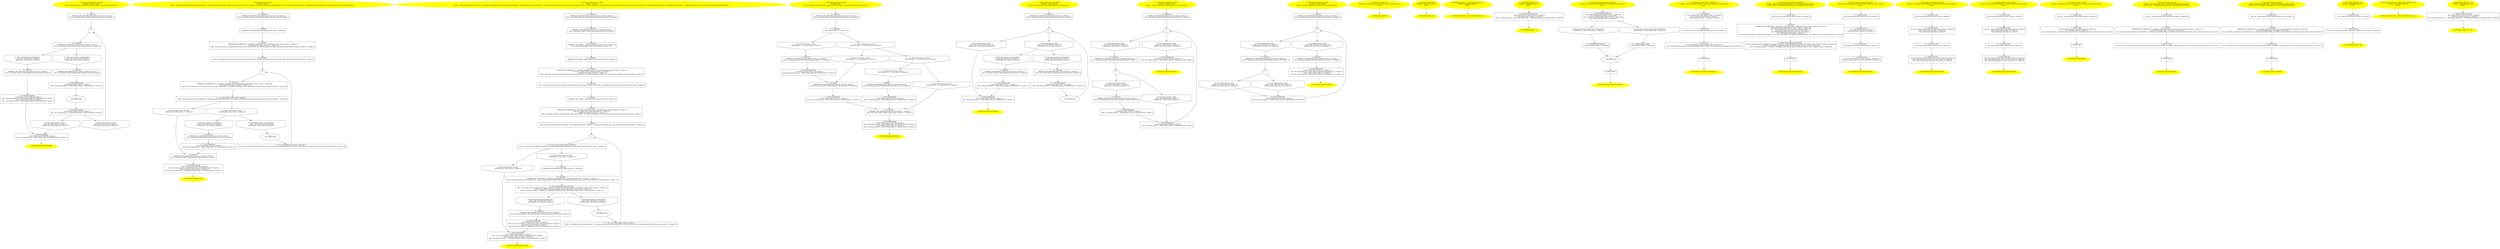 /* @generated */
digraph cfg {
"test_do_while#break_scope#1068194121698893969.72aceeae2a95e32b3efdbdc08d127420_1" [label="1: Start break_scope::test_do_while\nFormals:  a:_Bool b:_Bool\nLocals:  x3:break_scope::X x4:break_scope::X x2:break_scope::X x1:break_scope::X \n  " color=yellow style=filled]
	

	 "test_do_while#break_scope#1068194121698893969.72aceeae2a95e32b3efdbdc08d127420_1" -> "test_do_while#break_scope#1068194121698893969.72aceeae2a95e32b3efdbdc08d127420_16" ;
"test_do_while#break_scope#1068194121698893969.72aceeae2a95e32b3efdbdc08d127420_2" [label="2: Exit break_scope::test_do_while \n  " color=yellow style=filled]
	

"test_do_while#break_scope#1068194121698893969.72aceeae2a95e32b3efdbdc08d127420_3" [label="3:  Destruction(Scope) \n   _=*&x1:break_scope::X [line 89, column 1]\n  n$1=_fun_break_scope::X::~X(&x1:break_scope::X*) injected [line 89, column 1]\n " shape="box"]
	

	 "test_do_while#break_scope#1068194121698893969.72aceeae2a95e32b3efdbdc08d127420_3" -> "test_do_while#break_scope#1068194121698893969.72aceeae2a95e32b3efdbdc08d127420_2" ;
"test_do_while#break_scope#1068194121698893969.72aceeae2a95e32b3efdbdc08d127420_4" [label="4: + \n  " ]
	

	 "test_do_while#break_scope#1068194121698893969.72aceeae2a95e32b3efdbdc08d127420_4" -> "test_do_while#break_scope#1068194121698893969.72aceeae2a95e32b3efdbdc08d127420_15" ;
"test_do_while#break_scope#1068194121698893969.72aceeae2a95e32b3efdbdc08d127420_5" [label="5: Prune (true branch, do while) \n   n$3=*&a:_Bool [line 88, column 12]\n  PRUNE(n$3, true); [line 88, column 12]\n " shape="invhouse"]
	

	 "test_do_while#break_scope#1068194121698893969.72aceeae2a95e32b3efdbdc08d127420_5" -> "test_do_while#break_scope#1068194121698893969.72aceeae2a95e32b3efdbdc08d127420_4" ;
"test_do_while#break_scope#1068194121698893969.72aceeae2a95e32b3efdbdc08d127420_6" [label="6: Prune (false branch, do while) \n   n$3=*&a:_Bool [line 88, column 12]\n  PRUNE(!n$3, false); [line 88, column 12]\n " shape="invhouse"]
	

	 "test_do_while#break_scope#1068194121698893969.72aceeae2a95e32b3efdbdc08d127420_6" -> "test_do_while#break_scope#1068194121698893969.72aceeae2a95e32b3efdbdc08d127420_3" ;
"test_do_while#break_scope#1068194121698893969.72aceeae2a95e32b3efdbdc08d127420_7" [label="7:  Destruction(Scope) \n   _=*&x2:break_scope::X [line 88, column 3]\n  n$5=_fun_break_scope::X::~X(&x2:break_scope::X*) injected [line 88, column 3]\n " shape="box"]
	

	 "test_do_while#break_scope#1068194121698893969.72aceeae2a95e32b3efdbdc08d127420_7" -> "test_do_while#break_scope#1068194121698893969.72aceeae2a95e32b3efdbdc08d127420_5" ;
	 "test_do_while#break_scope#1068194121698893969.72aceeae2a95e32b3efdbdc08d127420_7" -> "test_do_while#break_scope#1068194121698893969.72aceeae2a95e32b3efdbdc08d127420_6" ;
"test_do_while#break_scope#1068194121698893969.72aceeae2a95e32b3efdbdc08d127420_8" [label="8: + \n   END_BRANCHES\n " ]
	

	 "test_do_while#break_scope#1068194121698893969.72aceeae2a95e32b3efdbdc08d127420_8" -> "test_do_while#break_scope#1068194121698893969.72aceeae2a95e32b3efdbdc08d127420_7" ;
"test_do_while#break_scope#1068194121698893969.72aceeae2a95e32b3efdbdc08d127420_9" [label="9: Prune (true branch, if (terminated)) \n   n$7=*&b:_Bool [line 82, column 9]\n  PRUNE(n$7, true); [line 82, column 9]\n " shape="invhouse"]
	

	 "test_do_while#break_scope#1068194121698893969.72aceeae2a95e32b3efdbdc08d127420_9" -> "test_do_while#break_scope#1068194121698893969.72aceeae2a95e32b3efdbdc08d127420_12" ;
"test_do_while#break_scope#1068194121698893969.72aceeae2a95e32b3efdbdc08d127420_10" [label="10: Prune (false branch, if (terminated)) \n   n$7=*&b:_Bool [line 82, column 9]\n  PRUNE(!n$7, false); [line 82, column 9]\n " shape="invhouse"]
	

	 "test_do_while#break_scope#1068194121698893969.72aceeae2a95e32b3efdbdc08d127420_10" -> "test_do_while#break_scope#1068194121698893969.72aceeae2a95e32b3efdbdc08d127420_14" ;
"test_do_while#break_scope#1068194121698893969.72aceeae2a95e32b3efdbdc08d127420_11" [label="11:  Destruction(break) \n   _=*&x3:break_scope::X [line 84, column 7]\n  n$9=_fun_break_scope::X::~X(&x3:break_scope::X*) injected [line 84, column 7]\n  _=*&x2:break_scope::X [line 84, column 7]\n  n$11=_fun_break_scope::X::~X(&x2:break_scope::X*) injected [line 84, column 7]\n " shape="box"]
	

	 "test_do_while#break_scope#1068194121698893969.72aceeae2a95e32b3efdbdc08d127420_11" -> "test_do_while#break_scope#1068194121698893969.72aceeae2a95e32b3efdbdc08d127420_3" ;
"test_do_while#break_scope#1068194121698893969.72aceeae2a95e32b3efdbdc08d127420_12" [label="12:  DeclStmt \n   VARIABLE_DECLARED(x3:break_scope::X); [line 83, column 7]\n  n$13=_fun_break_scope::X::X(&x3:break_scope::X*) [line 83, column 9]\n " shape="box"]
	

	 "test_do_while#break_scope#1068194121698893969.72aceeae2a95e32b3efdbdc08d127420_12" -> "test_do_while#break_scope#1068194121698893969.72aceeae2a95e32b3efdbdc08d127420_11" ;
"test_do_while#break_scope#1068194121698893969.72aceeae2a95e32b3efdbdc08d127420_13" [label="13:  Destruction(Scope) \n   _=*&x4:break_scope::X [line 87, column 5]\n  n$15=_fun_break_scope::X::~X(&x4:break_scope::X*) injected [line 87, column 5]\n " shape="box"]
	

	 "test_do_while#break_scope#1068194121698893969.72aceeae2a95e32b3efdbdc08d127420_13" -> "test_do_while#break_scope#1068194121698893969.72aceeae2a95e32b3efdbdc08d127420_8" ;
"test_do_while#break_scope#1068194121698893969.72aceeae2a95e32b3efdbdc08d127420_14" [label="14:  DeclStmt \n   VARIABLE_DECLARED(x4:break_scope::X); [line 86, column 7]\n  n$17=_fun_break_scope::X::X(&x4:break_scope::X*) [line 86, column 9]\n " shape="box"]
	

	 "test_do_while#break_scope#1068194121698893969.72aceeae2a95e32b3efdbdc08d127420_14" -> "test_do_while#break_scope#1068194121698893969.72aceeae2a95e32b3efdbdc08d127420_13" ;
"test_do_while#break_scope#1068194121698893969.72aceeae2a95e32b3efdbdc08d127420_15" [label="15:  DeclStmt \n   VARIABLE_DECLARED(x2:break_scope::X); [line 81, column 5]\n  n$19=_fun_break_scope::X::X(&x2:break_scope::X*) [line 81, column 7]\n " shape="box"]
	

	 "test_do_while#break_scope#1068194121698893969.72aceeae2a95e32b3efdbdc08d127420_15" -> "test_do_while#break_scope#1068194121698893969.72aceeae2a95e32b3efdbdc08d127420_9" ;
	 "test_do_while#break_scope#1068194121698893969.72aceeae2a95e32b3efdbdc08d127420_15" -> "test_do_while#break_scope#1068194121698893969.72aceeae2a95e32b3efdbdc08d127420_10" ;
"test_do_while#break_scope#1068194121698893969.72aceeae2a95e32b3efdbdc08d127420_16" [label="16:  DeclStmt \n   VARIABLE_DECLARED(x1:break_scope::X); [line 79, column 3]\n  n$21=_fun_break_scope::X::X(&x1:break_scope::X*) [line 79, column 5]\n " shape="box"]
	

	 "test_do_while#break_scope#1068194121698893969.72aceeae2a95e32b3efdbdc08d127420_16" -> "test_do_while#break_scope#1068194121698893969.72aceeae2a95e32b3efdbdc08d127420_4" ;
"test_for#break_scope#12580813866832058675.4c62e98ea10322d216af5dcd2cfbde37_1" [label="1: Start break_scope::test_for\nFormals:  b:_Bool\nLocals:  x2:break_scope::X it:break_scope::iterator 0$?%__sil_tmpSIL_materialize_temp__n$6:break_scope::iterator 0$?%__sil_tmp__temp_return_n$13:break_scope::iterator 0$?%__sil_tmpSIL_materialize_temp__n$16:break_scope::iterator const  x1:break_scope::X vector:break_scope::vec \n  " color=yellow style=filled]
	

	 "test_for#break_scope#12580813866832058675.4c62e98ea10322d216af5dcd2cfbde37_1" -> "test_for#break_scope#12580813866832058675.4c62e98ea10322d216af5dcd2cfbde37_19" ;
"test_for#break_scope#12580813866832058675.4c62e98ea10322d216af5dcd2cfbde37_2" [label="2: Exit break_scope::test_for \n  " color=yellow style=filled]
	

"test_for#break_scope#12580813866832058675.4c62e98ea10322d216af5dcd2cfbde37_3" [label="3:  Destruction(Scope) \n   _=*&x2:break_scope::X [line 64, column 1]\n  n$1=_fun_break_scope::X::~X(&x2:break_scope::X*) injected [line 64, column 1]\n  _=*&vector:break_scope::vec [line 64, column 1]\n  n$3=_fun_break_scope::vec::~vec(&vector:break_scope::vec*) injected [line 64, column 1]\n " shape="box"]
	

	 "test_for#break_scope#12580813866832058675.4c62e98ea10322d216af5dcd2cfbde37_3" -> "test_for#break_scope#12580813866832058675.4c62e98ea10322d216af5dcd2cfbde37_2" ;
"test_for#break_scope#12580813866832058675.4c62e98ea10322d216af5dcd2cfbde37_4" [label="4:  DeclStmt \n   VARIABLE_DECLARED(x2:break_scope::X); [line 63, column 3]\n  n$5=_fun_break_scope::X::X(&x2:break_scope::X*) [line 63, column 5]\n " shape="box"]
	

	 "test_for#break_scope#12580813866832058675.4c62e98ea10322d216af5dcd2cfbde37_4" -> "test_for#break_scope#12580813866832058675.4c62e98ea10322d216af5dcd2cfbde37_3" ;
"test_for#break_scope#12580813866832058675.4c62e98ea10322d216af5dcd2cfbde37_5" [label="5: + \n  " ]
	

	 "test_for#break_scope#12580813866832058675.4c62e98ea10322d216af5dcd2cfbde37_5" -> "test_for#break_scope#12580813866832058675.4c62e98ea10322d216af5dcd2cfbde37_10" ;
"test_for#break_scope#12580813866832058675.4c62e98ea10322d216af5dcd2cfbde37_6" [label="6:  DeclStmt \n   VARIABLE_DECLARED(0$?%__sil_tmpSIL_materialize_temp__n$6:break_scope::iterator); [line 57, column 22]\n  _=*&vector:break_scope::vec [line 57, column 22]\n  n$9=_fun_break_scope::vec::begin(&vector:break_scope::vec&,&0$?%__sil_tmpSIL_materialize_temp__n$6:break_scope::iterator*) assign_last [line 57, column 22]\n " shape="box"]
	

	 "test_for#break_scope#12580813866832058675.4c62e98ea10322d216af5dcd2cfbde37_6" -> "test_for#break_scope#12580813866832058675.4c62e98ea10322d216af5dcd2cfbde37_8" ;
"test_for#break_scope#12580813866832058675.4c62e98ea10322d216af5dcd2cfbde37_7" [label="7:  DeclStmt \n   VARIABLE_DECLARED(it:break_scope::iterator); [line 57, column 8]\n " shape="box"]
	

	 "test_for#break_scope#12580813866832058675.4c62e98ea10322d216af5dcd2cfbde37_7" -> "test_for#break_scope#12580813866832058675.4c62e98ea10322d216af5dcd2cfbde37_6" ;
"test_for#break_scope#12580813866832058675.4c62e98ea10322d216af5dcd2cfbde37_8" [label="8:  DeclStmt \n   n$10=_fun_break_scope::iterator::iterator(&it:break_scope::iterator*,&0$?%__sil_tmpSIL_materialize_temp__n$6:break_scope::iterator&) [line 57, column 22]\n " shape="box"]
	

	 "test_for#break_scope#12580813866832058675.4c62e98ea10322d216af5dcd2cfbde37_8" -> "test_for#break_scope#12580813866832058675.4c62e98ea10322d216af5dcd2cfbde37_5" ;
"test_for#break_scope#12580813866832058675.4c62e98ea10322d216af5dcd2cfbde37_9" [label="9:  Call _fun_break_scope::iterator::operator++ \n   n$14=_fun_break_scope::iterator::operator++(&it:break_scope::iterator&,&0$?%__sil_tmp__temp_return_n$13:break_scope::iterator*) assign_last [line 57, column 58]\n " shape="box"]
	

	 "test_for#break_scope#12580813866832058675.4c62e98ea10322d216af5dcd2cfbde37_9" -> "test_for#break_scope#12580813866832058675.4c62e98ea10322d216af5dcd2cfbde37_5" ;
"test_for#break_scope#12580813866832058675.4c62e98ea10322d216af5dcd2cfbde37_10" [label="10:  DeclStmt \n   VARIABLE_DECLARED(0$?%__sil_tmpSIL_materialize_temp__n$16:break_scope::iterator const ); [line 57, column 44]\n  _=*&vector:break_scope::vec [line 57, column 44]\n  n$19=_fun_break_scope::vec::end(&vector:break_scope::vec&,&0$?%__sil_tmpSIL_materialize_temp__n$16:break_scope::iterator*) assign_last [line 57, column 44]\n " shape="box"]
	

	 "test_for#break_scope#12580813866832058675.4c62e98ea10322d216af5dcd2cfbde37_10" -> "test_for#break_scope#12580813866832058675.4c62e98ea10322d216af5dcd2cfbde37_11" ;
"test_for#break_scope#12580813866832058675.4c62e98ea10322d216af5dcd2cfbde37_11" [label="11:  Call _fun_break_scope::iterator::operator!= \n   n$20=_fun_break_scope::iterator::operator!=(&it:break_scope::iterator&,&0$?%__sil_tmpSIL_materialize_temp__n$16:break_scope::iterator const &) [line 57, column 38]\n " shape="box"]
	

	 "test_for#break_scope#12580813866832058675.4c62e98ea10322d216af5dcd2cfbde37_11" -> "test_for#break_scope#12580813866832058675.4c62e98ea10322d216af5dcd2cfbde37_12" ;
	 "test_for#break_scope#12580813866832058675.4c62e98ea10322d216af5dcd2cfbde37_11" -> "test_for#break_scope#12580813866832058675.4c62e98ea10322d216af5dcd2cfbde37_13" ;
"test_for#break_scope#12580813866832058675.4c62e98ea10322d216af5dcd2cfbde37_12" [label="12: Prune (true branch, for loop) \n   PRUNE(n$20, true); [line 57, column 38]\n " shape="invhouse"]
	

	 "test_for#break_scope#12580813866832058675.4c62e98ea10322d216af5dcd2cfbde37_12" -> "test_for#break_scope#12580813866832058675.4c62e98ea10322d216af5dcd2cfbde37_15" ;
	 "test_for#break_scope#12580813866832058675.4c62e98ea10322d216af5dcd2cfbde37_12" -> "test_for#break_scope#12580813866832058675.4c62e98ea10322d216af5dcd2cfbde37_16" ;
"test_for#break_scope#12580813866832058675.4c62e98ea10322d216af5dcd2cfbde37_13" [label="13: Prune (false branch, for loop) \n   PRUNE(!n$20, false); [line 57, column 38]\n " shape="invhouse"]
	

	 "test_for#break_scope#12580813866832058675.4c62e98ea10322d216af5dcd2cfbde37_13" -> "test_for#break_scope#12580813866832058675.4c62e98ea10322d216af5dcd2cfbde37_4" ;
"test_for#break_scope#12580813866832058675.4c62e98ea10322d216af5dcd2cfbde37_14" [label="14: + \n   END_BRANCHES\n " ]
	

	 "test_for#break_scope#12580813866832058675.4c62e98ea10322d216af5dcd2cfbde37_14" -> "test_for#break_scope#12580813866832058675.4c62e98ea10322d216af5dcd2cfbde37_9" ;
"test_for#break_scope#12580813866832058675.4c62e98ea10322d216af5dcd2cfbde37_15" [label="15: Prune (true branch, if (terminated)) \n   n$21=*&b:_Bool [line 58, column 9]\n  PRUNE(n$21, true); [line 58, column 9]\n " shape="invhouse"]
	

	 "test_for#break_scope#12580813866832058675.4c62e98ea10322d216af5dcd2cfbde37_15" -> "test_for#break_scope#12580813866832058675.4c62e98ea10322d216af5dcd2cfbde37_18" ;
"test_for#break_scope#12580813866832058675.4c62e98ea10322d216af5dcd2cfbde37_16" [label="16: Prune (false branch, if (terminated)) \n   n$21=*&b:_Bool [line 58, column 9]\n  PRUNE(!n$21, false); [line 58, column 9]\n " shape="invhouse"]
	

	 "test_for#break_scope#12580813866832058675.4c62e98ea10322d216af5dcd2cfbde37_16" -> "test_for#break_scope#12580813866832058675.4c62e98ea10322d216af5dcd2cfbde37_14" ;
"test_for#break_scope#12580813866832058675.4c62e98ea10322d216af5dcd2cfbde37_17" [label="17:  Destruction(break) \n   _=*&x1:break_scope::X [line 60, column 7]\n  n$23=_fun_break_scope::X::~X(&x1:break_scope::X*) injected [line 60, column 7]\n " shape="box"]
	

	 "test_for#break_scope#12580813866832058675.4c62e98ea10322d216af5dcd2cfbde37_17" -> "test_for#break_scope#12580813866832058675.4c62e98ea10322d216af5dcd2cfbde37_4" ;
"test_for#break_scope#12580813866832058675.4c62e98ea10322d216af5dcd2cfbde37_18" [label="18:  DeclStmt \n   VARIABLE_DECLARED(x1:break_scope::X); [line 59, column 7]\n  n$25=_fun_break_scope::X::X(&x1:break_scope::X*) [line 59, column 9]\n " shape="box"]
	

	 "test_for#break_scope#12580813866832058675.4c62e98ea10322d216af5dcd2cfbde37_18" -> "test_for#break_scope#12580813866832058675.4c62e98ea10322d216af5dcd2cfbde37_17" ;
"test_for#break_scope#12580813866832058675.4c62e98ea10322d216af5dcd2cfbde37_19" [label="19:  DeclStmt \n   VARIABLE_DECLARED(vector:break_scope::vec); [line 56, column 3]\n  n$29=_fun_break_scope::vec::vec(&vector:break_scope::vec*) [line 56, column 7]\n " shape="box"]
	

	 "test_for#break_scope#12580813866832058675.4c62e98ea10322d216af5dcd2cfbde37_19" -> "test_for#break_scope#12580813866832058675.4c62e98ea10322d216af5dcd2cfbde37_7" ;
"test_for_range#break_scope#2115859683356214080.ad34c277f8d086eb0a22c75fc80fb235_1" [label="1: Start break_scope::test_for_range\nFormals:  b:_Bool\nLocals:  __end1:break_scope::iterator 0$?%__sil_tmpSIL_materialize_temp__n$5:break_scope::iterator __begin1:break_scope::iterator 0$?%__sil_tmpSIL_materialize_temp__n$11:break_scope::iterator 0$?%__sil_tmp__temp_return_n$19:break_scope::iterator x2:break_scope::X x:break_scope::X 0$?%__sil_tmpSIL_materialize_temp__n$32:break_scope::X const  __range1:break_scope::vec& x1:break_scope::X vector:break_scope::vec \n  " color=yellow style=filled]
	

	 "test_for_range#break_scope#2115859683356214080.ad34c277f8d086eb0a22c75fc80fb235_1" -> "test_for_range#break_scope#2115859683356214080.ad34c277f8d086eb0a22c75fc80fb235_25" ;
"test_for_range#break_scope#2115859683356214080.ad34c277f8d086eb0a22c75fc80fb235_2" [label="2: Exit break_scope::test_for_range \n  " color=yellow style=filled]
	

"test_for_range#break_scope#2115859683356214080.ad34c277f8d086eb0a22c75fc80fb235_3" [label="3:  Destruction(Scope) \n   _=*&x1:break_scope::X [line 53, column 1]\n  n$1=_fun_break_scope::X::~X(&x1:break_scope::X*) injected [line 53, column 1]\n  _=*&vector:break_scope::vec [line 53, column 1]\n  n$3=_fun_break_scope::vec::~vec(&vector:break_scope::vec*) injected [line 53, column 1]\n " shape="box"]
	

	 "test_for_range#break_scope#2115859683356214080.ad34c277f8d086eb0a22c75fc80fb235_3" -> "test_for_range#break_scope#2115859683356214080.ad34c277f8d086eb0a22c75fc80fb235_2" ;
"test_for_range#break_scope#2115859683356214080.ad34c277f8d086eb0a22c75fc80fb235_4" [label="4: + \n  " ]
	

	 "test_for_range#break_scope#2115859683356214080.ad34c277f8d086eb0a22c75fc80fb235_4" -> "test_for_range#break_scope#2115859683356214080.ad34c277f8d086eb0a22c75fc80fb235_12" ;
"test_for_range#break_scope#2115859683356214080.ad34c277f8d086eb0a22c75fc80fb235_5" [label="5:  DeclStmt \n   VARIABLE_DECLARED(0$?%__sil_tmpSIL_materialize_temp__n$5:break_scope::iterator); [line 47, column 12]\n  n$6=*&__range1:break_scope::vec& [line 47, column 12]\n  _=*n$6:break_scope::vec [line 47, column 12]\n  n$9=_fun_break_scope::vec::end(n$6:break_scope::vec&,&0$?%__sil_tmpSIL_materialize_temp__n$5:break_scope::iterator*) assign_last [line 47, column 12]\n " shape="box"]
	

	 "test_for_range#break_scope#2115859683356214080.ad34c277f8d086eb0a22c75fc80fb235_5" -> "test_for_range#break_scope#2115859683356214080.ad34c277f8d086eb0a22c75fc80fb235_7" ;
"test_for_range#break_scope#2115859683356214080.ad34c277f8d086eb0a22c75fc80fb235_6" [label="6:  DeclStmt \n   VARIABLE_DECLARED(__end1:break_scope::iterator); [line 47, column 12]\n " shape="box"]
	

	 "test_for_range#break_scope#2115859683356214080.ad34c277f8d086eb0a22c75fc80fb235_6" -> "test_for_range#break_scope#2115859683356214080.ad34c277f8d086eb0a22c75fc80fb235_5" ;
"test_for_range#break_scope#2115859683356214080.ad34c277f8d086eb0a22c75fc80fb235_7" [label="7:  DeclStmt \n   n$10=_fun_break_scope::iterator::iterator(&__end1:break_scope::iterator*,&0$?%__sil_tmpSIL_materialize_temp__n$5:break_scope::iterator&) [line 47, column 12]\n " shape="box"]
	

	 "test_for_range#break_scope#2115859683356214080.ad34c277f8d086eb0a22c75fc80fb235_7" -> "test_for_range#break_scope#2115859683356214080.ad34c277f8d086eb0a22c75fc80fb235_4" ;
"test_for_range#break_scope#2115859683356214080.ad34c277f8d086eb0a22c75fc80fb235_8" [label="8:  DeclStmt \n   VARIABLE_DECLARED(0$?%__sil_tmpSIL_materialize_temp__n$11:break_scope::iterator); [line 47, column 12]\n  n$12=*&__range1:break_scope::vec& [line 47, column 12]\n  _=*n$12:break_scope::vec [line 47, column 12]\n  n$15=_fun_break_scope::vec::begin(n$12:break_scope::vec&,&0$?%__sil_tmpSIL_materialize_temp__n$11:break_scope::iterator*) assign_last [line 47, column 12]\n " shape="box"]
	

	 "test_for_range#break_scope#2115859683356214080.ad34c277f8d086eb0a22c75fc80fb235_8" -> "test_for_range#break_scope#2115859683356214080.ad34c277f8d086eb0a22c75fc80fb235_10" ;
"test_for_range#break_scope#2115859683356214080.ad34c277f8d086eb0a22c75fc80fb235_9" [label="9:  DeclStmt \n   VARIABLE_DECLARED(__begin1:break_scope::iterator); [line 47, column 12]\n " shape="box"]
	

	 "test_for_range#break_scope#2115859683356214080.ad34c277f8d086eb0a22c75fc80fb235_9" -> "test_for_range#break_scope#2115859683356214080.ad34c277f8d086eb0a22c75fc80fb235_8" ;
"test_for_range#break_scope#2115859683356214080.ad34c277f8d086eb0a22c75fc80fb235_10" [label="10:  DeclStmt \n   n$16=_fun_break_scope::iterator::iterator(&__begin1:break_scope::iterator*,&0$?%__sil_tmpSIL_materialize_temp__n$11:break_scope::iterator&) [line 47, column 12]\n " shape="box"]
	

	 "test_for_range#break_scope#2115859683356214080.ad34c277f8d086eb0a22c75fc80fb235_10" -> "test_for_range#break_scope#2115859683356214080.ad34c277f8d086eb0a22c75fc80fb235_6" ;
"test_for_range#break_scope#2115859683356214080.ad34c277f8d086eb0a22c75fc80fb235_11" [label="11:  Call _fun_break_scope::iterator::operator++ \n   n$20=_fun_break_scope::iterator::operator++(&__begin1:break_scope::iterator&,&0$?%__sil_tmp__temp_return_n$19:break_scope::iterator*) assign_last [line 47, column 12]\n " shape="box"]
	

	 "test_for_range#break_scope#2115859683356214080.ad34c277f8d086eb0a22c75fc80fb235_11" -> "test_for_range#break_scope#2115859683356214080.ad34c277f8d086eb0a22c75fc80fb235_4" ;
"test_for_range#break_scope#2115859683356214080.ad34c277f8d086eb0a22c75fc80fb235_12" [label="12:  Call _fun_break_scope::iterator::operator!= \n   n$22=_fun_break_scope::iterator::operator!=(&__begin1:break_scope::iterator&,&__end1:break_scope::iterator&) [line 47, column 12]\n " shape="box"]
	

	 "test_for_range#break_scope#2115859683356214080.ad34c277f8d086eb0a22c75fc80fb235_12" -> "test_for_range#break_scope#2115859683356214080.ad34c277f8d086eb0a22c75fc80fb235_13" ;
	 "test_for_range#break_scope#2115859683356214080.ad34c277f8d086eb0a22c75fc80fb235_12" -> "test_for_range#break_scope#2115859683356214080.ad34c277f8d086eb0a22c75fc80fb235_14" ;
"test_for_range#break_scope#2115859683356214080.ad34c277f8d086eb0a22c75fc80fb235_13" [label="13: Prune (true branch, for loop) \n   PRUNE(n$22, true); [line 47, column 12]\n " shape="invhouse"]
	

	 "test_for_range#break_scope#2115859683356214080.ad34c277f8d086eb0a22c75fc80fb235_13" -> "test_for_range#break_scope#2115859683356214080.ad34c277f8d086eb0a22c75fc80fb235_22" ;
"test_for_range#break_scope#2115859683356214080.ad34c277f8d086eb0a22c75fc80fb235_14" [label="14: Prune (false branch, for loop) \n   PRUNE(!n$22, false); [line 47, column 12]\n " shape="invhouse"]
	

	 "test_for_range#break_scope#2115859683356214080.ad34c277f8d086eb0a22c75fc80fb235_14" -> "test_for_range#break_scope#2115859683356214080.ad34c277f8d086eb0a22c75fc80fb235_3" ;
"test_for_range#break_scope#2115859683356214080.ad34c277f8d086eb0a22c75fc80fb235_15" [label="15: + \n   END_BRANCHES\n " ]
	

	 "test_for_range#break_scope#2115859683356214080.ad34c277f8d086eb0a22c75fc80fb235_15" -> "test_for_range#break_scope#2115859683356214080.ad34c277f8d086eb0a22c75fc80fb235_11" ;
"test_for_range#break_scope#2115859683356214080.ad34c277f8d086eb0a22c75fc80fb235_16" [label="16: Prune (true branch, if (terminated)) \n   n$23=*&b:_Bool [line 48, column 9]\n  PRUNE(n$23, true); [line 48, column 9]\n " shape="invhouse"]
	

	 "test_for_range#break_scope#2115859683356214080.ad34c277f8d086eb0a22c75fc80fb235_16" -> "test_for_range#break_scope#2115859683356214080.ad34c277f8d086eb0a22c75fc80fb235_19" ;
"test_for_range#break_scope#2115859683356214080.ad34c277f8d086eb0a22c75fc80fb235_17" [label="17: Prune (false branch, if (terminated)) \n   n$23=*&b:_Bool [line 48, column 9]\n  PRUNE(!n$23, false); [line 48, column 9]\n " shape="invhouse"]
	

	 "test_for_range#break_scope#2115859683356214080.ad34c277f8d086eb0a22c75fc80fb235_17" -> "test_for_range#break_scope#2115859683356214080.ad34c277f8d086eb0a22c75fc80fb235_15" ;
"test_for_range#break_scope#2115859683356214080.ad34c277f8d086eb0a22c75fc80fb235_18" [label="18:  Destruction(break) \n   _=*&x2:break_scope::X [line 50, column 7]\n  n$25=_fun_break_scope::X::~X(&x2:break_scope::X*) injected [line 50, column 7]\n  _=*&x:break_scope::X [line 50, column 7]\n  n$27=_fun_break_scope::X::~X(&x:break_scope::X*) injected [line 50, column 7]\n " shape="box"]
	

	 "test_for_range#break_scope#2115859683356214080.ad34c277f8d086eb0a22c75fc80fb235_18" -> "test_for_range#break_scope#2115859683356214080.ad34c277f8d086eb0a22c75fc80fb235_3" ;
"test_for_range#break_scope#2115859683356214080.ad34c277f8d086eb0a22c75fc80fb235_19" [label="19:  DeclStmt \n   VARIABLE_DECLARED(x2:break_scope::X); [line 49, column 7]\n  n$29=_fun_break_scope::X::X(&x2:break_scope::X*,&x:break_scope::X&) [line 49, column 14]\n " shape="box"]
	

	 "test_for_range#break_scope#2115859683356214080.ad34c277f8d086eb0a22c75fc80fb235_19" -> "test_for_range#break_scope#2115859683356214080.ad34c277f8d086eb0a22c75fc80fb235_18" ;
"test_for_range#break_scope#2115859683356214080.ad34c277f8d086eb0a22c75fc80fb235_20" [label="20:  DeclStmt \n   VARIABLE_DECLARED(0$?%__sil_tmpSIL_materialize_temp__n$32:break_scope::X const ); [line 47, column 12]\n  n$36=_fun_break_scope::iterator::operator*(&__begin1:break_scope::iterator&,&0$?%__sil_tmpSIL_materialize_temp__n$32:break_scope::X*) assign_last [line 47, column 12]\n " shape="box"]
	

	 "test_for_range#break_scope#2115859683356214080.ad34c277f8d086eb0a22c75fc80fb235_20" -> "test_for_range#break_scope#2115859683356214080.ad34c277f8d086eb0a22c75fc80fb235_21" ;
"test_for_range#break_scope#2115859683356214080.ad34c277f8d086eb0a22c75fc80fb235_21" [label="21:  Destruction(temporaries cleanup) \n   n$37=_fun_break_scope::X::X(&x:break_scope::X*,&0$?%__sil_tmpSIL_materialize_temp__n$32:break_scope::X const &) [line 47, column 12]\n  _=*&0$?%__sil_tmpSIL_materialize_temp__n$32:break_scope::X const  [line 47, column 12]\n  n$39=_fun_break_scope::X::~X(&0$?%__sil_tmpSIL_materialize_temp__n$32:break_scope::X const *) injected [line 47, column 12]\n " shape="box"]
	

	 "test_for_range#break_scope#2115859683356214080.ad34c277f8d086eb0a22c75fc80fb235_21" -> "test_for_range#break_scope#2115859683356214080.ad34c277f8d086eb0a22c75fc80fb235_16" ;
	 "test_for_range#break_scope#2115859683356214080.ad34c277f8d086eb0a22c75fc80fb235_21" -> "test_for_range#break_scope#2115859683356214080.ad34c277f8d086eb0a22c75fc80fb235_17" ;
"test_for_range#break_scope#2115859683356214080.ad34c277f8d086eb0a22c75fc80fb235_22" [label="22:  DeclStmt \n   VARIABLE_DECLARED(x:break_scope::X); [line 47, column 8]\n " shape="box"]
	

	 "test_for_range#break_scope#2115859683356214080.ad34c277f8d086eb0a22c75fc80fb235_22" -> "test_for_range#break_scope#2115859683356214080.ad34c277f8d086eb0a22c75fc80fb235_20" ;
"test_for_range#break_scope#2115859683356214080.ad34c277f8d086eb0a22c75fc80fb235_23" [label="23:  DeclStmt \n   VARIABLE_DECLARED(__range1:break_scope::vec&); [line 47, column 14]\n  *&__range1:break_scope::vec&=&vector [line 47, column 14]\n " shape="box"]
	

	 "test_for_range#break_scope#2115859683356214080.ad34c277f8d086eb0a22c75fc80fb235_23" -> "test_for_range#break_scope#2115859683356214080.ad34c277f8d086eb0a22c75fc80fb235_9" ;
"test_for_range#break_scope#2115859683356214080.ad34c277f8d086eb0a22c75fc80fb235_24" [label="24:  DeclStmt \n   VARIABLE_DECLARED(x1:break_scope::X); [line 46, column 3]\n  n$41=_fun_break_scope::X::X(&x1:break_scope::X*) [line 46, column 5]\n " shape="box"]
	

	 "test_for_range#break_scope#2115859683356214080.ad34c277f8d086eb0a22c75fc80fb235_24" -> "test_for_range#break_scope#2115859683356214080.ad34c277f8d086eb0a22c75fc80fb235_23" ;
"test_for_range#break_scope#2115859683356214080.ad34c277f8d086eb0a22c75fc80fb235_25" [label="25:  DeclStmt \n   VARIABLE_DECLARED(vector:break_scope::vec); [line 45, column 3]\n  n$42=_fun_break_scope::vec::vec(&vector:break_scope::vec*) [line 45, column 7]\n " shape="box"]
	

	 "test_for_range#break_scope#2115859683356214080.ad34c277f8d086eb0a22c75fc80fb235_25" -> "test_for_range#break_scope#2115859683356214080.ad34c277f8d086eb0a22c75fc80fb235_24" ;
"test_switch#break_scope#5012999682930893305.43ca855443a5fa68fa701447a90f7a1f_1" [label="1: Start break_scope::test_switch\nFormals:  n:int\nLocals:  x5:break_scope::X x4:break_scope::X x3:break_scope::X x2:break_scope::X x1:break_scope::X \n  " color=yellow style=filled]
	

	 "test_switch#break_scope#5012999682930893305.43ca855443a5fa68fa701447a90f7a1f_1" -> "test_switch#break_scope#5012999682930893305.43ca855443a5fa68fa701447a90f7a1f_18" ;
"test_switch#break_scope#5012999682930893305.43ca855443a5fa68fa701447a90f7a1f_2" [label="2: Exit break_scope::test_switch \n  " color=yellow style=filled]
	

"test_switch#break_scope#5012999682930893305.43ca855443a5fa68fa701447a90f7a1f_3" [label="3:  Destruction(Scope) \n   _=*&x5:break_scope::X [line 128, column 1]\n  n$1=_fun_break_scope::X::~X(&x5:break_scope::X*) injected [line 128, column 1]\n  _=*&x1:break_scope::X [line 128, column 1]\n  n$3=_fun_break_scope::X::~X(&x1:break_scope::X*) injected [line 128, column 1]\n " shape="box"]
	

	 "test_switch#break_scope#5012999682930893305.43ca855443a5fa68fa701447a90f7a1f_3" -> "test_switch#break_scope#5012999682930893305.43ca855443a5fa68fa701447a90f7a1f_2" ;
"test_switch#break_scope#5012999682930893305.43ca855443a5fa68fa701447a90f7a1f_4" [label="4:  DeclStmt \n   VARIABLE_DECLARED(x5:break_scope::X); [line 127, column 3]\n  n$5=_fun_break_scope::X::X(&x5:break_scope::X*) [line 127, column 5]\n " shape="box"]
	

	 "test_switch#break_scope#5012999682930893305.43ca855443a5fa68fa701447a90f7a1f_4" -> "test_switch#break_scope#5012999682930893305.43ca855443a5fa68fa701447a90f7a1f_3" ;
"test_switch#break_scope#5012999682930893305.43ca855443a5fa68fa701447a90f7a1f_5" [label="5:  SwitchStmt \n   n$6=*&n:int [line 115, column 11]\n " shape="box"]
	

	 "test_switch#break_scope#5012999682930893305.43ca855443a5fa68fa701447a90f7a1f_5" -> "test_switch#break_scope#5012999682930893305.43ca855443a5fa68fa701447a90f7a1f_16" ;
	 "test_switch#break_scope#5012999682930893305.43ca855443a5fa68fa701447a90f7a1f_5" -> "test_switch#break_scope#5012999682930893305.43ca855443a5fa68fa701447a90f7a1f_17" ;
"test_switch#break_scope#5012999682930893305.43ca855443a5fa68fa701447a90f7a1f_6" [label="6:  Destruction(Scope) \n   _=*&x4:break_scope::X [line 125, column 5]\n  n$8=_fun_break_scope::X::~X(&x4:break_scope::X*) injected [line 125, column 5]\n " shape="box"]
	

	 "test_switch#break_scope#5012999682930893305.43ca855443a5fa68fa701447a90f7a1f_6" -> "test_switch#break_scope#5012999682930893305.43ca855443a5fa68fa701447a90f7a1f_4" ;
"test_switch#break_scope#5012999682930893305.43ca855443a5fa68fa701447a90f7a1f_7" [label="7:  DeclStmt \n   VARIABLE_DECLARED(x4:break_scope::X); [line 124, column 7]\n  n$10=_fun_break_scope::X::X(&x4:break_scope::X*) [line 124, column 9]\n " shape="box"]
	

	 "test_switch#break_scope#5012999682930893305.43ca855443a5fa68fa701447a90f7a1f_7" -> "test_switch#break_scope#5012999682930893305.43ca855443a5fa68fa701447a90f7a1f_6" ;
"test_switch#break_scope#5012999682930893305.43ca855443a5fa68fa701447a90f7a1f_8" [label="8:  Destruction(break) \n   _=*&x3:break_scope::X [line 121, column 7]\n  n$12=_fun_break_scope::X::~X(&x3:break_scope::X*) injected [line 121, column 7]\n " shape="box"]
	

	 "test_switch#break_scope#5012999682930893305.43ca855443a5fa68fa701447a90f7a1f_8" -> "test_switch#break_scope#5012999682930893305.43ca855443a5fa68fa701447a90f7a1f_4" ;
"test_switch#break_scope#5012999682930893305.43ca855443a5fa68fa701447a90f7a1f_9" [label="9:  DeclStmt \n   VARIABLE_DECLARED(x3:break_scope::X); [line 120, column 7]\n  n$14=_fun_break_scope::X::X(&x3:break_scope::X*) [line 120, column 9]\n " shape="box"]
	

	 "test_switch#break_scope#5012999682930893305.43ca855443a5fa68fa701447a90f7a1f_9" -> "test_switch#break_scope#5012999682930893305.43ca855443a5fa68fa701447a90f7a1f_8" ;
"test_switch#break_scope#5012999682930893305.43ca855443a5fa68fa701447a90f7a1f_10" [label="10:  Destruction(Scope) \n   _=*&x2:break_scope::X [line 118, column 5]\n  n$16=_fun_break_scope::X::~X(&x2:break_scope::X*) injected [line 118, column 5]\n " shape="box"]
	

	 "test_switch#break_scope#5012999682930893305.43ca855443a5fa68fa701447a90f7a1f_10" -> "test_switch#break_scope#5012999682930893305.43ca855443a5fa68fa701447a90f7a1f_9" ;
"test_switch#break_scope#5012999682930893305.43ca855443a5fa68fa701447a90f7a1f_11" [label="11:  DeclStmt \n   VARIABLE_DECLARED(x2:break_scope::X); [line 117, column 7]\n  n$18=_fun_break_scope::X::X(&x2:break_scope::X*) [line 117, column 9]\n " shape="box"]
	

	 "test_switch#break_scope#5012999682930893305.43ca855443a5fa68fa701447a90f7a1f_11" -> "test_switch#break_scope#5012999682930893305.43ca855443a5fa68fa701447a90f7a1f_10" ;
"test_switch#break_scope#5012999682930893305.43ca855443a5fa68fa701447a90f7a1f_12" [label="12: Prune (true branch, switch) \n   PRUNE((n$6 == 3), true); [line 123, column 5]\n " shape="invhouse"]
	

	 "test_switch#break_scope#5012999682930893305.43ca855443a5fa68fa701447a90f7a1f_12" -> "test_switch#break_scope#5012999682930893305.43ca855443a5fa68fa701447a90f7a1f_7" ;
"test_switch#break_scope#5012999682930893305.43ca855443a5fa68fa701447a90f7a1f_13" [label="13: Prune (false branch, switch) \n   PRUNE(!(n$6 == 3), false); [line 123, column 5]\n " shape="invhouse"]
	

	 "test_switch#break_scope#5012999682930893305.43ca855443a5fa68fa701447a90f7a1f_13" -> "test_switch#break_scope#5012999682930893305.43ca855443a5fa68fa701447a90f7a1f_4" ;
"test_switch#break_scope#5012999682930893305.43ca855443a5fa68fa701447a90f7a1f_14" [label="14: Prune (true branch, switch) \n   PRUNE((n$6 == 2), true); [line 119, column 5]\n " shape="invhouse"]
	

	 "test_switch#break_scope#5012999682930893305.43ca855443a5fa68fa701447a90f7a1f_14" -> "test_switch#break_scope#5012999682930893305.43ca855443a5fa68fa701447a90f7a1f_9" ;
"test_switch#break_scope#5012999682930893305.43ca855443a5fa68fa701447a90f7a1f_15" [label="15: Prune (false branch, switch) \n   PRUNE(!(n$6 == 2), false); [line 119, column 5]\n " shape="invhouse"]
	

	 "test_switch#break_scope#5012999682930893305.43ca855443a5fa68fa701447a90f7a1f_15" -> "test_switch#break_scope#5012999682930893305.43ca855443a5fa68fa701447a90f7a1f_12" ;
	 "test_switch#break_scope#5012999682930893305.43ca855443a5fa68fa701447a90f7a1f_15" -> "test_switch#break_scope#5012999682930893305.43ca855443a5fa68fa701447a90f7a1f_13" ;
"test_switch#break_scope#5012999682930893305.43ca855443a5fa68fa701447a90f7a1f_16" [label="16: Prune (true branch, switch) \n   PRUNE((n$6 == 1), true); [line 116, column 5]\n " shape="invhouse"]
	

	 "test_switch#break_scope#5012999682930893305.43ca855443a5fa68fa701447a90f7a1f_16" -> "test_switch#break_scope#5012999682930893305.43ca855443a5fa68fa701447a90f7a1f_11" ;
"test_switch#break_scope#5012999682930893305.43ca855443a5fa68fa701447a90f7a1f_17" [label="17: Prune (false branch, switch) \n   PRUNE(!(n$6 == 1), false); [line 116, column 5]\n " shape="invhouse"]
	

	 "test_switch#break_scope#5012999682930893305.43ca855443a5fa68fa701447a90f7a1f_17" -> "test_switch#break_scope#5012999682930893305.43ca855443a5fa68fa701447a90f7a1f_14" ;
	 "test_switch#break_scope#5012999682930893305.43ca855443a5fa68fa701447a90f7a1f_17" -> "test_switch#break_scope#5012999682930893305.43ca855443a5fa68fa701447a90f7a1f_15" ;
"test_switch#break_scope#5012999682930893305.43ca855443a5fa68fa701447a90f7a1f_18" [label="18:  DeclStmt \n   VARIABLE_DECLARED(x1:break_scope::X); [line 114, column 3]\n  n$20=_fun_break_scope::X::X(&x1:break_scope::X*) [line 114, column 5]\n " shape="box"]
	

	 "test_switch#break_scope#5012999682930893305.43ca855443a5fa68fa701447a90f7a1f_18" -> "test_switch#break_scope#5012999682930893305.43ca855443a5fa68fa701447a90f7a1f_5" ;
"test_while1#break_scope#17740518799763849642.b3409b963f3ece06bd5b04dd968e5c61_1" [label="1: Start break_scope::test_while1\nFormals:  a:_Bool b:_Bool\nLocals:  x2:break_scope::X x4:break_scope::X x1:break_scope::X \n  " color=yellow style=filled]
	

	 "test_while1#break_scope#17740518799763849642.b3409b963f3ece06bd5b04dd968e5c61_1" -> "test_while1#break_scope#17740518799763849642.b3409b963f3ece06bd5b04dd968e5c61_14" ;
"test_while1#break_scope#17740518799763849642.b3409b963f3ece06bd5b04dd968e5c61_2" [label="2: Exit break_scope::test_while1 \n  " color=yellow style=filled]
	

"test_while1#break_scope#17740518799763849642.b3409b963f3ece06bd5b04dd968e5c61_3" [label="3:  Destruction(Scope) \n   _=*&x1:break_scope::X [line 76, column 1]\n  n$1=_fun_break_scope::X::~X(&x1:break_scope::X*) injected [line 76, column 1]\n " shape="box"]
	

	 "test_while1#break_scope#17740518799763849642.b3409b963f3ece06bd5b04dd968e5c61_3" -> "test_while1#break_scope#17740518799763849642.b3409b963f3ece06bd5b04dd968e5c61_2" ;
"test_while1#break_scope#17740518799763849642.b3409b963f3ece06bd5b04dd968e5c61_4" [label="4: + \n  " ]
	

	 "test_while1#break_scope#17740518799763849642.b3409b963f3ece06bd5b04dd968e5c61_4" -> "test_while1#break_scope#17740518799763849642.b3409b963f3ece06bd5b04dd968e5c61_5" ;
	 "test_while1#break_scope#17740518799763849642.b3409b963f3ece06bd5b04dd968e5c61_4" -> "test_while1#break_scope#17740518799763849642.b3409b963f3ece06bd5b04dd968e5c61_6" ;
"test_while1#break_scope#17740518799763849642.b3409b963f3ece06bd5b04dd968e5c61_5" [label="5: Prune (true branch, while) \n   n$3=*&a:_Bool [line 68, column 10]\n  PRUNE(n$3, true); [line 68, column 10]\n " shape="invhouse"]
	

	 "test_while1#break_scope#17740518799763849642.b3409b963f3ece06bd5b04dd968e5c61_5" -> "test_while1#break_scope#17740518799763849642.b3409b963f3ece06bd5b04dd968e5c61_8" ;
	 "test_while1#break_scope#17740518799763849642.b3409b963f3ece06bd5b04dd968e5c61_5" -> "test_while1#break_scope#17740518799763849642.b3409b963f3ece06bd5b04dd968e5c61_9" ;
"test_while1#break_scope#17740518799763849642.b3409b963f3ece06bd5b04dd968e5c61_6" [label="6: Prune (false branch, while) \n   n$3=*&a:_Bool [line 68, column 10]\n  PRUNE(!n$3, false); [line 68, column 10]\n " shape="invhouse"]
	

	 "test_while1#break_scope#17740518799763849642.b3409b963f3ece06bd5b04dd968e5c61_6" -> "test_while1#break_scope#17740518799763849642.b3409b963f3ece06bd5b04dd968e5c61_3" ;
"test_while1#break_scope#17740518799763849642.b3409b963f3ece06bd5b04dd968e5c61_7" [label="7: + \n   END_BRANCHES\n " ]
	

	 "test_while1#break_scope#17740518799763849642.b3409b963f3ece06bd5b04dd968e5c61_7" -> "test_while1#break_scope#17740518799763849642.b3409b963f3ece06bd5b04dd968e5c61_4" ;
"test_while1#break_scope#17740518799763849642.b3409b963f3ece06bd5b04dd968e5c61_8" [label="8: Prune (true branch, if (terminated)) \n   n$4=*&b:_Bool [line 69, column 9]\n  PRUNE(n$4, true); [line 69, column 9]\n " shape="invhouse"]
	

	 "test_while1#break_scope#17740518799763849642.b3409b963f3ece06bd5b04dd968e5c61_8" -> "test_while1#break_scope#17740518799763849642.b3409b963f3ece06bd5b04dd968e5c61_11" ;
"test_while1#break_scope#17740518799763849642.b3409b963f3ece06bd5b04dd968e5c61_9" [label="9: Prune (false branch, if (terminated)) \n   n$4=*&b:_Bool [line 69, column 9]\n  PRUNE(!n$4, false); [line 69, column 9]\n " shape="invhouse"]
	

	 "test_while1#break_scope#17740518799763849642.b3409b963f3ece06bd5b04dd968e5c61_9" -> "test_while1#break_scope#17740518799763849642.b3409b963f3ece06bd5b04dd968e5c61_13" ;
"test_while1#break_scope#17740518799763849642.b3409b963f3ece06bd5b04dd968e5c61_10" [label="10:  Destruction(break) \n   _=*&x2:break_scope::X [line 71, column 7]\n  n$6=_fun_break_scope::X::~X(&x2:break_scope::X*) injected [line 71, column 7]\n " shape="box"]
	

	 "test_while1#break_scope#17740518799763849642.b3409b963f3ece06bd5b04dd968e5c61_10" -> "test_while1#break_scope#17740518799763849642.b3409b963f3ece06bd5b04dd968e5c61_3" ;
"test_while1#break_scope#17740518799763849642.b3409b963f3ece06bd5b04dd968e5c61_11" [label="11:  DeclStmt \n   VARIABLE_DECLARED(x2:break_scope::X); [line 70, column 7]\n  n$8=_fun_break_scope::X::X(&x2:break_scope::X*) [line 70, column 9]\n " shape="box"]
	

	 "test_while1#break_scope#17740518799763849642.b3409b963f3ece06bd5b04dd968e5c61_11" -> "test_while1#break_scope#17740518799763849642.b3409b963f3ece06bd5b04dd968e5c61_10" ;
"test_while1#break_scope#17740518799763849642.b3409b963f3ece06bd5b04dd968e5c61_12" [label="12:  Destruction(Scope) \n   _=*&x4:break_scope::X [line 74, column 5]\n  n$10=_fun_break_scope::X::~X(&x4:break_scope::X*) injected [line 74, column 5]\n " shape="box"]
	

	 "test_while1#break_scope#17740518799763849642.b3409b963f3ece06bd5b04dd968e5c61_12" -> "test_while1#break_scope#17740518799763849642.b3409b963f3ece06bd5b04dd968e5c61_7" ;
"test_while1#break_scope#17740518799763849642.b3409b963f3ece06bd5b04dd968e5c61_13" [label="13:  DeclStmt \n   VARIABLE_DECLARED(x4:break_scope::X); [line 73, column 7]\n  n$12=_fun_break_scope::X::X(&x4:break_scope::X*) [line 73, column 9]\n " shape="box"]
	

	 "test_while1#break_scope#17740518799763849642.b3409b963f3ece06bd5b04dd968e5c61_13" -> "test_while1#break_scope#17740518799763849642.b3409b963f3ece06bd5b04dd968e5c61_12" ;
"test_while1#break_scope#17740518799763849642.b3409b963f3ece06bd5b04dd968e5c61_14" [label="14:  DeclStmt \n   VARIABLE_DECLARED(x1:break_scope::X); [line 67, column 3]\n  n$15=_fun_break_scope::X::X(&x1:break_scope::X*) [line 67, column 5]\n " shape="box"]
	

	 "test_while1#break_scope#17740518799763849642.b3409b963f3ece06bd5b04dd968e5c61_14" -> "test_while1#break_scope#17740518799763849642.b3409b963f3ece06bd5b04dd968e5c61_4" ;
"test_while2#break_scope#17250772168162981325.38013d039ed950814e06274bca56c75d_1" [label="1: Start break_scope::test_while2\nFormals:  a:_Bool b:_Bool\nLocals:  x3:break_scope::X x2:break_scope::X x1:break_scope::X \n  " color=yellow style=filled]
	

	 "test_while2#break_scope#17250772168162981325.38013d039ed950814e06274bca56c75d_1" -> "test_while2#break_scope#17250772168162981325.38013d039ed950814e06274bca56c75d_14" ;
"test_while2#break_scope#17250772168162981325.38013d039ed950814e06274bca56c75d_2" [label="2: Exit break_scope::test_while2 \n  " color=yellow style=filled]
	

"test_while2#break_scope#17250772168162981325.38013d039ed950814e06274bca56c75d_3" [label="3:  Destruction(Scope) \n   _=*&x1:break_scope::X [line 100, column 1]\n  n$1=_fun_break_scope::X::~X(&x1:break_scope::X*) injected [line 100, column 1]\n " shape="box"]
	

	 "test_while2#break_scope#17250772168162981325.38013d039ed950814e06274bca56c75d_3" -> "test_while2#break_scope#17250772168162981325.38013d039ed950814e06274bca56c75d_2" ;
"test_while2#break_scope#17250772168162981325.38013d039ed950814e06274bca56c75d_4" [label="4: + \n  " ]
	

	 "test_while2#break_scope#17250772168162981325.38013d039ed950814e06274bca56c75d_4" -> "test_while2#break_scope#17250772168162981325.38013d039ed950814e06274bca56c75d_5" ;
	 "test_while2#break_scope#17250772168162981325.38013d039ed950814e06274bca56c75d_4" -> "test_while2#break_scope#17250772168162981325.38013d039ed950814e06274bca56c75d_6" ;
"test_while2#break_scope#17250772168162981325.38013d039ed950814e06274bca56c75d_5" [label="5: Prune (true branch, while) \n   n$3=*&a:_Bool [line 93, column 10]\n  PRUNE(n$3, true); [line 93, column 10]\n " shape="invhouse"]
	

	 "test_while2#break_scope#17250772168162981325.38013d039ed950814e06274bca56c75d_5" -> "test_while2#break_scope#17250772168162981325.38013d039ed950814e06274bca56c75d_13" ;
"test_while2#break_scope#17250772168162981325.38013d039ed950814e06274bca56c75d_6" [label="6: Prune (false branch, while) \n   n$3=*&a:_Bool [line 93, column 10]\n  PRUNE(!n$3, false); [line 93, column 10]\n " shape="invhouse"]
	

	 "test_while2#break_scope#17250772168162981325.38013d039ed950814e06274bca56c75d_6" -> "test_while2#break_scope#17250772168162981325.38013d039ed950814e06274bca56c75d_3" ;
"test_while2#break_scope#17250772168162981325.38013d039ed950814e06274bca56c75d_7" [label="7:  Destruction(Scope) \n   _=*&x2:break_scope::X [line 99, column 3]\n  n$5=_fun_break_scope::X::~X(&x2:break_scope::X*) injected [line 99, column 3]\n " shape="box"]
	

	 "test_while2#break_scope#17250772168162981325.38013d039ed950814e06274bca56c75d_7" -> "test_while2#break_scope#17250772168162981325.38013d039ed950814e06274bca56c75d_4" ;
"test_while2#break_scope#17250772168162981325.38013d039ed950814e06274bca56c75d_8" [label="8: + \n  " ]
	

	 "test_while2#break_scope#17250772168162981325.38013d039ed950814e06274bca56c75d_8" -> "test_while2#break_scope#17250772168162981325.38013d039ed950814e06274bca56c75d_9" ;
	 "test_while2#break_scope#17250772168162981325.38013d039ed950814e06274bca56c75d_8" -> "test_while2#break_scope#17250772168162981325.38013d039ed950814e06274bca56c75d_10" ;
"test_while2#break_scope#17250772168162981325.38013d039ed950814e06274bca56c75d_9" [label="9: Prune (true branch, while) \n   n$7=*&b:_Bool [line 95, column 12]\n  PRUNE(n$7, true); [line 95, column 12]\n " shape="invhouse"]
	

	 "test_while2#break_scope#17250772168162981325.38013d039ed950814e06274bca56c75d_9" -> "test_while2#break_scope#17250772168162981325.38013d039ed950814e06274bca56c75d_12" ;
"test_while2#break_scope#17250772168162981325.38013d039ed950814e06274bca56c75d_10" [label="10: Prune (false branch, while) \n   n$7=*&b:_Bool [line 95, column 12]\n  PRUNE(!n$7, false); [line 95, column 12]\n " shape="invhouse"]
	

	 "test_while2#break_scope#17250772168162981325.38013d039ed950814e06274bca56c75d_10" -> "test_while2#break_scope#17250772168162981325.38013d039ed950814e06274bca56c75d_7" ;
"test_while2#break_scope#17250772168162981325.38013d039ed950814e06274bca56c75d_11" [label="11:  Destruction(break) \n   _=*&x3:break_scope::X [line 97, column 7]\n  n$9=_fun_break_scope::X::~X(&x3:break_scope::X*) injected [line 97, column 7]\n " shape="box"]
	

	 "test_while2#break_scope#17250772168162981325.38013d039ed950814e06274bca56c75d_11" -> "test_while2#break_scope#17250772168162981325.38013d039ed950814e06274bca56c75d_7" ;
"test_while2#break_scope#17250772168162981325.38013d039ed950814e06274bca56c75d_12" [label="12:  DeclStmt \n   VARIABLE_DECLARED(x3:break_scope::X); [line 96, column 7]\n  n$11=_fun_break_scope::X::X(&x3:break_scope::X*) [line 96, column 9]\n " shape="box"]
	

	 "test_while2#break_scope#17250772168162981325.38013d039ed950814e06274bca56c75d_12" -> "test_while2#break_scope#17250772168162981325.38013d039ed950814e06274bca56c75d_11" ;
"test_while2#break_scope#17250772168162981325.38013d039ed950814e06274bca56c75d_13" [label="13:  DeclStmt \n   VARIABLE_DECLARED(x2:break_scope::X); [line 94, column 5]\n  n$13=_fun_break_scope::X::X(&x2:break_scope::X*) [line 94, column 7]\n " shape="box"]
	

	 "test_while2#break_scope#17250772168162981325.38013d039ed950814e06274bca56c75d_13" -> "test_while2#break_scope#17250772168162981325.38013d039ed950814e06274bca56c75d_8" ;
"test_while2#break_scope#17250772168162981325.38013d039ed950814e06274bca56c75d_14" [label="14:  DeclStmt \n   VARIABLE_DECLARED(x1:break_scope::X); [line 92, column 3]\n  n$15=_fun_break_scope::X::X(&x1:break_scope::X*) [line 92, column 5]\n " shape="box"]
	

	 "test_while2#break_scope#17250772168162981325.38013d039ed950814e06274bca56c75d_14" -> "test_while2#break_scope#17250772168162981325.38013d039ed950814e06274bca56c75d_4" ;
"test_while3#break_scope#10134831914750033380.7cab458a264bff5f98e4df48e17e8d7d_1" [label="1: Start break_scope::test_while3\nFormals:  a:_Bool b:_Bool\nLocals:  x3:break_scope::X x2:break_scope::X x1:break_scope::X \n  " color=yellow style=filled]
	

	 "test_while3#break_scope#10134831914750033380.7cab458a264bff5f98e4df48e17e8d7d_1" -> "test_while3#break_scope#10134831914750033380.7cab458a264bff5f98e4df48e17e8d7d_13" ;
"test_while3#break_scope#10134831914750033380.7cab458a264bff5f98e4df48e17e8d7d_2" [label="2: Exit break_scope::test_while3 \n  " color=yellow style=filled]
	

"test_while3#break_scope#10134831914750033380.7cab458a264bff5f98e4df48e17e8d7d_3" [label="3:  Destruction(Scope) \n   _=*&x3:break_scope::X [line 111, column 1]\n  n$1=_fun_break_scope::X::~X(&x3:break_scope::X*) injected [line 111, column 1]\n  _=*&x1:break_scope::X [line 111, column 1]\n  n$3=_fun_break_scope::X::~X(&x1:break_scope::X*) injected [line 111, column 1]\n " shape="box"]
	

	 "test_while3#break_scope#10134831914750033380.7cab458a264bff5f98e4df48e17e8d7d_3" -> "test_while3#break_scope#10134831914750033380.7cab458a264bff5f98e4df48e17e8d7d_2" ;
"test_while3#break_scope#10134831914750033380.7cab458a264bff5f98e4df48e17e8d7d_4" [label="4:  DeclStmt \n   VARIABLE_DECLARED(x3:break_scope::X); [line 110, column 3]\n  n$5=_fun_break_scope::X::X(&x3:break_scope::X*) [line 110, column 5]\n " shape="box"]
	

	 "test_while3#break_scope#10134831914750033380.7cab458a264bff5f98e4df48e17e8d7d_4" -> "test_while3#break_scope#10134831914750033380.7cab458a264bff5f98e4df48e17e8d7d_3" ;
"test_while3#break_scope#10134831914750033380.7cab458a264bff5f98e4df48e17e8d7d_5" [label="5: + \n  " ]
	

	 "test_while3#break_scope#10134831914750033380.7cab458a264bff5f98e4df48e17e8d7d_5" -> "test_while3#break_scope#10134831914750033380.7cab458a264bff5f98e4df48e17e8d7d_6" ;
	 "test_while3#break_scope#10134831914750033380.7cab458a264bff5f98e4df48e17e8d7d_5" -> "test_while3#break_scope#10134831914750033380.7cab458a264bff5f98e4df48e17e8d7d_7" ;
"test_while3#break_scope#10134831914750033380.7cab458a264bff5f98e4df48e17e8d7d_6" [label="6: Prune (true branch, while) \n   n$6=*&a:_Bool [line 104, column 10]\n  PRUNE(n$6, true); [line 104, column 10]\n " shape="invhouse"]
	

	 "test_while3#break_scope#10134831914750033380.7cab458a264bff5f98e4df48e17e8d7d_6" -> "test_while3#break_scope#10134831914750033380.7cab458a264bff5f98e4df48e17e8d7d_12" ;
"test_while3#break_scope#10134831914750033380.7cab458a264bff5f98e4df48e17e8d7d_7" [label="7: Prune (false branch, while) \n   n$6=*&a:_Bool [line 104, column 10]\n  PRUNE(!n$6, false); [line 104, column 10]\n " shape="invhouse"]
	

	 "test_while3#break_scope#10134831914750033380.7cab458a264bff5f98e4df48e17e8d7d_7" -> "test_while3#break_scope#10134831914750033380.7cab458a264bff5f98e4df48e17e8d7d_4" ;
"test_while3#break_scope#10134831914750033380.7cab458a264bff5f98e4df48e17e8d7d_8" [label="8:  Destruction(Scope) \n   _=*&x2:break_scope::X [line 109, column 3]\n  n$8=_fun_break_scope::X::~X(&x2:break_scope::X*) injected [line 109, column 3]\n " shape="box"]
	

	 "test_while3#break_scope#10134831914750033380.7cab458a264bff5f98e4df48e17e8d7d_8" -> "test_while3#break_scope#10134831914750033380.7cab458a264bff5f98e4df48e17e8d7d_5" ;
"test_while3#break_scope#10134831914750033380.7cab458a264bff5f98e4df48e17e8d7d_9" [label="9: + \n  " ]
	

	 "test_while3#break_scope#10134831914750033380.7cab458a264bff5f98e4df48e17e8d7d_9" -> "test_while3#break_scope#10134831914750033380.7cab458a264bff5f98e4df48e17e8d7d_10" ;
	 "test_while3#break_scope#10134831914750033380.7cab458a264bff5f98e4df48e17e8d7d_9" -> "test_while3#break_scope#10134831914750033380.7cab458a264bff5f98e4df48e17e8d7d_11" ;
"test_while3#break_scope#10134831914750033380.7cab458a264bff5f98e4df48e17e8d7d_10" [label="10: Prune (true branch, while) \n   n$10=*&b:_Bool [line 106, column 12]\n  PRUNE(n$10, true); [line 106, column 12]\n " shape="invhouse"]
	

	 "test_while3#break_scope#10134831914750033380.7cab458a264bff5f98e4df48e17e8d7d_10" -> "test_while3#break_scope#10134831914750033380.7cab458a264bff5f98e4df48e17e8d7d_8" ;
"test_while3#break_scope#10134831914750033380.7cab458a264bff5f98e4df48e17e8d7d_11" [label="11: Prune (false branch, while) \n   n$10=*&b:_Bool [line 106, column 12]\n  PRUNE(!n$10, false); [line 106, column 12]\n " shape="invhouse"]
	

	 "test_while3#break_scope#10134831914750033380.7cab458a264bff5f98e4df48e17e8d7d_11" -> "test_while3#break_scope#10134831914750033380.7cab458a264bff5f98e4df48e17e8d7d_8" ;
"test_while3#break_scope#10134831914750033380.7cab458a264bff5f98e4df48e17e8d7d_12" [label="12:  DeclStmt \n   VARIABLE_DECLARED(x2:break_scope::X); [line 105, column 5]\n  n$13=_fun_break_scope::X::X(&x2:break_scope::X*) [line 105, column 7]\n " shape="box"]
	

	 "test_while3#break_scope#10134831914750033380.7cab458a264bff5f98e4df48e17e8d7d_12" -> "test_while3#break_scope#10134831914750033380.7cab458a264bff5f98e4df48e17e8d7d_9" ;
"test_while3#break_scope#10134831914750033380.7cab458a264bff5f98e4df48e17e8d7d_13" [label="13:  DeclStmt \n   VARIABLE_DECLARED(x1:break_scope::X); [line 103, column 3]\n  n$15=_fun_break_scope::X::X(&x1:break_scope::X*) [line 103, column 5]\n " shape="box"]
	

	 "test_while3#break_scope#10134831914750033380.7cab458a264bff5f98e4df48e17e8d7d_13" -> "test_while3#break_scope#10134831914750033380.7cab458a264bff5f98e4df48e17e8d7d_5" ;
"X#X#break_scope#{4053540132469168612}.5757c11762d16a291cb722b76160c255_1" [label="1: Start break_scope::X::X\nFormals:  this:break_scope::X* __param_0:break_scope::X const &\nLocals:  \n  " color=yellow style=filled]
	

	 "X#X#break_scope#{4053540132469168612}.5757c11762d16a291cb722b76160c255_1" -> "X#X#break_scope#{4053540132469168612}.5757c11762d16a291cb722b76160c255_2" ;
"X#X#break_scope#{4053540132469168612}.5757c11762d16a291cb722b76160c255_2" [label="2: Exit break_scope::X::X \n  " color=yellow style=filled]
	

"X#X#break_scope#{4561406577910183503}.fb2d51e3a77f24715f753692f3b31f65_1" [label="1: Start break_scope::X::X\nFormals:  this:break_scope::X*\nLocals:  \n  " color=yellow style=filled]
	

	 "X#X#break_scope#{4561406577910183503}.fb2d51e3a77f24715f753692f3b31f65_1" -> "X#X#break_scope#{4561406577910183503}.fb2d51e3a77f24715f753692f3b31f65_2" ;
"X#X#break_scope#{4561406577910183503}.fb2d51e3a77f24715f753692f3b31f65_2" [label="2: Exit break_scope::X::X \n  " color=yellow style=filled]
	

"__infer_inner_destructor_~X#X#break_scope#(17520180356259547384).fa56341fa47a2c5b22d5af69667cafe8_1" [label="1: Start break_scope::X::__infer_inner_destructor_~X\nFormals:  this:break_scope::X*\nLocals:  \n  " color=yellow style=filled]
	

	 "__infer_inner_destructor_~X#X#break_scope#(17520180356259547384).fa56341fa47a2c5b22d5af69667cafe8_1" -> "__infer_inner_destructor_~X#X#break_scope#(17520180356259547384).fa56341fa47a2c5b22d5af69667cafe8_2" ;
"__infer_inner_destructor_~X#X#break_scope#(17520180356259547384).fa56341fa47a2c5b22d5af69667cafe8_2" [label="2: Exit break_scope::X::__infer_inner_destructor_~X \n  " color=yellow style=filled]
	

"~X#X#break_scope#(17520180356259547384).f33b078655028356d826a691c750c716_1" [label="1: Start break_scope::X::~X\nFormals:  this:break_scope::X*\nLocals:  \n  " color=yellow style=filled]
	

	 "~X#X#break_scope#(17520180356259547384).f33b078655028356d826a691c750c716_1" -> "~X#X#break_scope#(17520180356259547384).f33b078655028356d826a691c750c716_3" ;
"~X#X#break_scope#(17520180356259547384).f33b078655028356d826a691c750c716_2" [label="2: Exit break_scope::X::~X \n  " color=yellow style=filled]
	

"~X#X#break_scope#(17520180356259547384).f33b078655028356d826a691c750c716_3" [label="3:  Destruction(virtual base) \n   n$0=*&this:break_scope::X* [line 10, column 9]\n  _=*n$0:break_scope::X [line 10, column 9]\n  n$2=_fun_break_scope::X::__infer_inner_destructor_~X(n$0:break_scope::X*) injected [line 10, column 9]\n " shape="box"]
	

	 "~X#X#break_scope#(17520180356259547384).f33b078655028356d826a691c750c716_3" -> "~X#X#break_scope#(17520180356259547384).f33b078655028356d826a691c750c716_2" ;
"operator!=#iterator#break_scope#(15861647440981693631).5a328db1c01702ad115b55855603e1eb_1" [label="1: Start break_scope::iterator::operator!=\nFormals:  this:break_scope::iterator* i2:break_scope::iterator const &\nLocals:  \n  " color=yellow style=filled]
	

	 "operator!=#iterator#break_scope#(15861647440981693631).5a328db1c01702ad115b55855603e1eb_1" -> "operator!=#iterator#break_scope#(15861647440981693631).5a328db1c01702ad115b55855603e1eb_4" ;
"operator!=#iterator#break_scope#(15861647440981693631).5a328db1c01702ad115b55855603e1eb_2" [label="2: Exit break_scope::iterator::operator!= \n  " color=yellow style=filled]
	

"operator!=#iterator#break_scope#(15861647440981693631).5a328db1c01702ad115b55855603e1eb_3" [label="3: + \n   END_BRANCHES\n " ]
	

	 "operator!=#iterator#break_scope#(15861647440981693631).5a328db1c01702ad115b55855603e1eb_3" -> "operator!=#iterator#break_scope#(15861647440981693631).5a328db1c01702ad115b55855603e1eb_9" ;
"operator!=#iterator#break_scope#(15861647440981693631).5a328db1c01702ad115b55855603e1eb_4" [label="4:  BinaryOperatorStmt: NE \n   n$0=*&this:break_scope::iterator* [line 27, column 48]\n  n$1=*n$0.position:int [line 27, column 48]\n  n$2=*&i2:break_scope::iterator const & [line 27, column 60]\n  n$3=*n$2.position:int [line 27, column 60]\n " shape="box"]
	

	 "operator!=#iterator#break_scope#(15861647440981693631).5a328db1c01702ad115b55855603e1eb_4" -> "operator!=#iterator#break_scope#(15861647440981693631).5a328db1c01702ad115b55855603e1eb_5" ;
	 "operator!=#iterator#break_scope#(15861647440981693631).5a328db1c01702ad115b55855603e1eb_4" -> "operator!=#iterator#break_scope#(15861647440981693631).5a328db1c01702ad115b55855603e1eb_6" ;
"operator!=#iterator#break_scope#(15861647440981693631).5a328db1c01702ad115b55855603e1eb_5" [label="5: Prune (true branch, boolean exp (terminated)) \n   PRUNE((n$1 != n$3), true); [line 27, column 48]\n " shape="invhouse"]
	

	 "operator!=#iterator#break_scope#(15861647440981693631).5a328db1c01702ad115b55855603e1eb_5" -> "operator!=#iterator#break_scope#(15861647440981693631).5a328db1c01702ad115b55855603e1eb_7" ;
"operator!=#iterator#break_scope#(15861647440981693631).5a328db1c01702ad115b55855603e1eb_6" [label="6: Prune (false branch, boolean exp (terminated)) \n   PRUNE(!(n$1 != n$3), false); [line 27, column 48]\n " shape="invhouse"]
	

	 "operator!=#iterator#break_scope#(15861647440981693631).5a328db1c01702ad115b55855603e1eb_6" -> "operator!=#iterator#break_scope#(15861647440981693631).5a328db1c01702ad115b55855603e1eb_8" ;
"operator!=#iterator#break_scope#(15861647440981693631).5a328db1c01702ad115b55855603e1eb_7" [label="7:  ConditionalStmt Branch \n   *&return:_Bool=1 [line 27, column 48]\n " shape="box"]
	

	 "operator!=#iterator#break_scope#(15861647440981693631).5a328db1c01702ad115b55855603e1eb_7" -> "operator!=#iterator#break_scope#(15861647440981693631).5a328db1c01702ad115b55855603e1eb_3" ;
"operator!=#iterator#break_scope#(15861647440981693631).5a328db1c01702ad115b55855603e1eb_8" [label="8:  ConditionalStmt Branch \n   *&return:_Bool=0 [line 27, column 48]\n " shape="box"]
	

	 "operator!=#iterator#break_scope#(15861647440981693631).5a328db1c01702ad115b55855603e1eb_8" -> "operator!=#iterator#break_scope#(15861647440981693631).5a328db1c01702ad115b55855603e1eb_3" ;
"operator!=#iterator#break_scope#(15861647440981693631).5a328db1c01702ad115b55855603e1eb_9" [label="9:  Return Stmt \n  " shape="box"]
	

	 "operator!=#iterator#break_scope#(15861647440981693631).5a328db1c01702ad115b55855603e1eb_9" -> "operator!=#iterator#break_scope#(15861647440981693631).5a328db1c01702ad115b55855603e1eb_2" ;
"operator++#iterator#break_scope(class break_scope::iterator)#(2766485846133390801).12f92dbbbaf6641d4bc9bd9bd9586210_1" [label="1: Start break_scope::iterator::operator++\nFormals:  this:break_scope::iterator* __return_param:break_scope::iterator*\nLocals:  \n  " color=yellow style=filled]
	

	 "operator++#iterator#break_scope(class break_scope::iterator)#(2766485846133390801).12f92dbbbaf6641d4bc9bd9bd9586210_1" -> "operator++#iterator#break_scope(class break_scope::iterator)#(2766485846133390801).12f92dbbbaf6641d4bc9bd9bd9586210_6" ;
"operator++#iterator#break_scope(class break_scope::iterator)#(2766485846133390801).12f92dbbbaf6641d4bc9bd9bd9586210_2" [label="2: Exit break_scope::iterator::operator++ \n  " color=yellow style=filled]
	

"operator++#iterator#break_scope(class break_scope::iterator)#(2766485846133390801).12f92dbbbaf6641d4bc9bd9bd9586210_3" [label="3:  Return Stmt \n   n$0=*&__return_param:break_scope::iterator* [line 24, column 5]\n " shape="box"]
	

	 "operator++#iterator#break_scope(class break_scope::iterator)#(2766485846133390801).12f92dbbbaf6641d4bc9bd9bd9586210_3" -> "operator++#iterator#break_scope(class break_scope::iterator)#(2766485846133390801).12f92dbbbaf6641d4bc9bd9bd9586210_4" ;
"operator++#iterator#break_scope(class break_scope::iterator)#(2766485846133390801).12f92dbbbaf6641d4bc9bd9bd9586210_4" [label="4:  Return Stmt \n   n$1=*&this:break_scope::iterator* [line 24, column 13]\n  n$2=_fun_break_scope::iterator::iterator(n$0:break_scope::iterator*,n$1:break_scope::iterator&) [line 24, column 12]\n " shape="box"]
	

	 "operator++#iterator#break_scope(class break_scope::iterator)#(2766485846133390801).12f92dbbbaf6641d4bc9bd9bd9586210_4" -> "operator++#iterator#break_scope(class break_scope::iterator)#(2766485846133390801).12f92dbbbaf6641d4bc9bd9bd9586210_5" ;
"operator++#iterator#break_scope(class break_scope::iterator)#(2766485846133390801).12f92dbbbaf6641d4bc9bd9bd9586210_5" [label="5:  Return Stmt \n  " shape="box"]
	

	 "operator++#iterator#break_scope(class break_scope::iterator)#(2766485846133390801).12f92dbbbaf6641d4bc9bd9bd9586210_5" -> "operator++#iterator#break_scope(class break_scope::iterator)#(2766485846133390801).12f92dbbbaf6641d4bc9bd9bd9586210_2" ;
"operator++#iterator#break_scope(class break_scope::iterator)#(2766485846133390801).12f92dbbbaf6641d4bc9bd9bd9586210_6" [label="6:  UnaryOperator \n   n$3=*&this:break_scope::iterator* [line 23, column 5]\n  n$4=*n$3.position:int [line 23, column 5]\n  *n$3.position:int=(n$4 + 1) [line 23, column 5]\n " shape="box"]
	

	 "operator++#iterator#break_scope(class break_scope::iterator)#(2766485846133390801).12f92dbbbaf6641d4bc9bd9bd9586210_6" -> "operator++#iterator#break_scope(class break_scope::iterator)#(2766485846133390801).12f92dbbbaf6641d4bc9bd9bd9586210_3" ;
"operator*#iterator#break_scope(class break_scope::X)#(4328339407583570703).89adb890a0c29514eda31053987e2050_1" [label="1: Start break_scope::iterator::operator*\nFormals:  this:break_scope::iterator const * __return_param:break_scope::X*\nLocals:  0$?%__sil_tmpSIL_materialize_temp__n$1:break_scope::X const  \n  " color=yellow style=filled]
	

	 "operator*#iterator#break_scope(class break_scope::X)#(4328339407583570703).89adb890a0c29514eda31053987e2050_1" -> "operator*#iterator#break_scope(class break_scope::X)#(4328339407583570703).89adb890a0c29514eda31053987e2050_5" ;
"operator*#iterator#break_scope(class break_scope::X)#(4328339407583570703).89adb890a0c29514eda31053987e2050_2" [label="2: Exit break_scope::iterator::operator* \n  " color=yellow style=filled]
	

"operator*#iterator#break_scope(class break_scope::X)#(4328339407583570703).89adb890a0c29514eda31053987e2050_3" [label="3:  DeclStmt \n   VARIABLE_DECLARED(0$?%__sil_tmpSIL_materialize_temp__n$1:break_scope::X const ); [line 42, column 40]\n  n$3=*&this:break_scope::iterator const * [line 42, column 40]\n  n$4=*n$3.vector:break_scope::vec const * [line 42, column 40]\n  _=*n$4:break_scope::vec const  [line 42, column 40]\n  n$6=*&this:break_scope::iterator const * [line 42, column 52]\n  n$7=*n$6.position:int [line 42, column 52]\n  n$9=_fun_break_scope::vec::get(n$4:break_scope::vec const *,n$7:int,&0$?%__sil_tmpSIL_materialize_temp__n$1:break_scope::X*) assign_last [line 42, column 40]\n " shape="box"]
	

	 "operator*#iterator#break_scope(class break_scope::X)#(4328339407583570703).89adb890a0c29514eda31053987e2050_3" -> "operator*#iterator#break_scope(class break_scope::X)#(4328339407583570703).89adb890a0c29514eda31053987e2050_4" ;
"operator*#iterator#break_scope(class break_scope::X)#(4328339407583570703).89adb890a0c29514eda31053987e2050_4" [label="4:  Destruction(temporaries cleanup) \n   n$10=_fun_break_scope::X::X(n$0:break_scope::X*,&0$?%__sil_tmpSIL_materialize_temp__n$1:break_scope::X const &) [line 42, column 40]\n  _=*&0$?%__sil_tmpSIL_materialize_temp__n$1:break_scope::X const  [line 42, column 60]\n  n$12=_fun_break_scope::X::~X(&0$?%__sil_tmpSIL_materialize_temp__n$1:break_scope::X const *) injected [line 42, column 60]\n " shape="box"]
	

	 "operator*#iterator#break_scope(class break_scope::X)#(4328339407583570703).89adb890a0c29514eda31053987e2050_4" -> "operator*#iterator#break_scope(class break_scope::X)#(4328339407583570703).89adb890a0c29514eda31053987e2050_6" ;
"operator*#iterator#break_scope(class break_scope::X)#(4328339407583570703).89adb890a0c29514eda31053987e2050_5" [label="5:  Return Stmt \n   n$0=*&__return_param:break_scope::X* [line 42, column 33]\n " shape="box"]
	

	 "operator*#iterator#break_scope(class break_scope::X)#(4328339407583570703).89adb890a0c29514eda31053987e2050_5" -> "operator*#iterator#break_scope(class break_scope::X)#(4328339407583570703).89adb890a0c29514eda31053987e2050_3" ;
"operator*#iterator#break_scope(class break_scope::X)#(4328339407583570703).89adb890a0c29514eda31053987e2050_6" [label="6:  Return Stmt \n  " shape="box"]
	

	 "operator*#iterator#break_scope(class break_scope::X)#(4328339407583570703).89adb890a0c29514eda31053987e2050_6" -> "operator*#iterator#break_scope(class break_scope::X)#(4328339407583570703).89adb890a0c29514eda31053987e2050_2" ;
"iterator#iterator#break_scope(class break_scope::vec)#{10700556332998750370}.ac576904898fa25037c8ca7380076caf_1" [label="1: Start break_scope::iterator::iterator\nFormals:  this:break_scope::iterator* v:break_scope::vec const * pos:int\nLocals:  \n  " color=yellow style=filled]
	

	 "iterator#iterator#break_scope(class break_scope::vec)#{10700556332998750370}.ac576904898fa25037c8ca7380076caf_1" -> "iterator#iterator#break_scope(class break_scope::vec)#{10700556332998750370}.ac576904898fa25037c8ca7380076caf_5" ;
"iterator#iterator#break_scope(class break_scope::vec)#{10700556332998750370}.ac576904898fa25037c8ca7380076caf_2" [label="2: Exit break_scope::iterator::iterator \n  " color=yellow style=filled]
	

"iterator#iterator#break_scope(class break_scope::vec)#{10700556332998750370}.ac576904898fa25037c8ca7380076caf_3" [label="3:  Constructor Init \n   n$1=*&this:break_scope::iterator* [line 20, column 52]\n " shape="box"]
	

	 "iterator#iterator#break_scope(class break_scope::vec)#{10700556332998750370}.ac576904898fa25037c8ca7380076caf_3" -> "iterator#iterator#break_scope(class break_scope::vec)#{10700556332998750370}.ac576904898fa25037c8ca7380076caf_4" ;
"iterator#iterator#break_scope(class break_scope::vec)#{10700556332998750370}.ac576904898fa25037c8ca7380076caf_4" [label="4:  Constructor Init \n   n$2=*&v:break_scope::vec const * [line 20, column 59]\n  *n$1.vector:break_scope::vec const *=n$2 [line 20, column 52]\n " shape="box"]
	

	 "iterator#iterator#break_scope(class break_scope::vec)#{10700556332998750370}.ac576904898fa25037c8ca7380076caf_4" -> "iterator#iterator#break_scope(class break_scope::vec)#{10700556332998750370}.ac576904898fa25037c8ca7380076caf_2" ;
"iterator#iterator#break_scope(class break_scope::vec)#{10700556332998750370}.ac576904898fa25037c8ca7380076caf_5" [label="5:  Constructor Init \n   n$3=*&this:break_scope::iterator* [line 20, column 37]\n " shape="box"]
	

	 "iterator#iterator#break_scope(class break_scope::vec)#{10700556332998750370}.ac576904898fa25037c8ca7380076caf_5" -> "iterator#iterator#break_scope(class break_scope::vec)#{10700556332998750370}.ac576904898fa25037c8ca7380076caf_6" ;
"iterator#iterator#break_scope(class break_scope::vec)#{10700556332998750370}.ac576904898fa25037c8ca7380076caf_6" [label="6:  Constructor Init \n   n$4=*&pos:int [line 20, column 46]\n  *n$3.position:int=n$4 [line 20, column 37]\n " shape="box"]
	

	 "iterator#iterator#break_scope(class break_scope::vec)#{10700556332998750370}.ac576904898fa25037c8ca7380076caf_6" -> "iterator#iterator#break_scope(class break_scope::vec)#{10700556332998750370}.ac576904898fa25037c8ca7380076caf_3" ;
"iterator#iterator#break_scope#{15166647371046856559}.baa36f876ed20a39a28bfbd448ef11f6_1" [label="1: Start break_scope::iterator::iterator\nFormals:  this:break_scope::iterator* __param_0:break_scope::iterator const &\nLocals:  \n  " color=yellow style=filled]
	

	 "iterator#iterator#break_scope#{15166647371046856559}.baa36f876ed20a39a28bfbd448ef11f6_1" -> "iterator#iterator#break_scope#{15166647371046856559}.baa36f876ed20a39a28bfbd448ef11f6_5" ;
"iterator#iterator#break_scope#{15166647371046856559}.baa36f876ed20a39a28bfbd448ef11f6_2" [label="2: Exit break_scope::iterator::iterator \n  " color=yellow style=filled]
	

"iterator#iterator#break_scope#{15166647371046856559}.baa36f876ed20a39a28bfbd448ef11f6_3" [label="3:  Constructor Init \n   n$1=*&this:break_scope::iterator* [line 16, column 8]\n " shape="box"]
	

	 "iterator#iterator#break_scope#{15166647371046856559}.baa36f876ed20a39a28bfbd448ef11f6_3" -> "iterator#iterator#break_scope#{15166647371046856559}.baa36f876ed20a39a28bfbd448ef11f6_4" ;
"iterator#iterator#break_scope#{15166647371046856559}.baa36f876ed20a39a28bfbd448ef11f6_4" [label="4:  Constructor Init \n   n$2=*&__param_0:break_scope::iterator const & [line 16, column 8]\n  n$3=*n$2.vector:break_scope::vec const * [line 16, column 8]\n  *n$1.vector:break_scope::vec const *=n$3 [line 16, column 8]\n " shape="box"]
	

	 "iterator#iterator#break_scope#{15166647371046856559}.baa36f876ed20a39a28bfbd448ef11f6_4" -> "iterator#iterator#break_scope#{15166647371046856559}.baa36f876ed20a39a28bfbd448ef11f6_2" ;
"iterator#iterator#break_scope#{15166647371046856559}.baa36f876ed20a39a28bfbd448ef11f6_5" [label="5:  Constructor Init \n   n$4=*&this:break_scope::iterator* [line 16, column 8]\n " shape="box"]
	

	 "iterator#iterator#break_scope#{15166647371046856559}.baa36f876ed20a39a28bfbd448ef11f6_5" -> "iterator#iterator#break_scope#{15166647371046856559}.baa36f876ed20a39a28bfbd448ef11f6_6" ;
"iterator#iterator#break_scope#{15166647371046856559}.baa36f876ed20a39a28bfbd448ef11f6_6" [label="6:  Constructor Init \n   n$5=*&__param_0:break_scope::iterator const & [line 16, column 8]\n  n$6=*n$5.position:int [line 16, column 8]\n  *n$4.position:int=n$6 [line 16, column 8]\n " shape="box"]
	

	 "iterator#iterator#break_scope#{15166647371046856559}.baa36f876ed20a39a28bfbd448ef11f6_6" -> "iterator#iterator#break_scope#{15166647371046856559}.baa36f876ed20a39a28bfbd448ef11f6_3" ;
"iterator#iterator#break_scope#{4422062655324687513}.7d5fd6f77798d159f46a2d10c259dde6_1" [label="1: Start break_scope::iterator::iterator\nFormals:  this:break_scope::iterator* __param_0:break_scope::iterator&&\nLocals:  \n  " color=yellow style=filled]
	

	 "iterator#iterator#break_scope#{4422062655324687513}.7d5fd6f77798d159f46a2d10c259dde6_1" -> "iterator#iterator#break_scope#{4422062655324687513}.7d5fd6f77798d159f46a2d10c259dde6_5" ;
"iterator#iterator#break_scope#{4422062655324687513}.7d5fd6f77798d159f46a2d10c259dde6_2" [label="2: Exit break_scope::iterator::iterator \n  " color=yellow style=filled]
	

"iterator#iterator#break_scope#{4422062655324687513}.7d5fd6f77798d159f46a2d10c259dde6_3" [label="3:  Constructor Init \n   n$1=*&this:break_scope::iterator* [line 16, column 8]\n " shape="box"]
	

	 "iterator#iterator#break_scope#{4422062655324687513}.7d5fd6f77798d159f46a2d10c259dde6_3" -> "iterator#iterator#break_scope#{4422062655324687513}.7d5fd6f77798d159f46a2d10c259dde6_4" ;
"iterator#iterator#break_scope#{4422062655324687513}.7d5fd6f77798d159f46a2d10c259dde6_4" [label="4:  Constructor Init \n   n$2=*&__param_0:break_scope::iterator&& [line 16, column 8]\n  n$3=*n$2.vector:break_scope::vec const * [line 16, column 8]\n  *n$1.vector:break_scope::vec const *=n$3 [line 16, column 8]\n " shape="box"]
	

	 "iterator#iterator#break_scope#{4422062655324687513}.7d5fd6f77798d159f46a2d10c259dde6_4" -> "iterator#iterator#break_scope#{4422062655324687513}.7d5fd6f77798d159f46a2d10c259dde6_2" ;
"iterator#iterator#break_scope#{4422062655324687513}.7d5fd6f77798d159f46a2d10c259dde6_5" [label="5:  Constructor Init \n   n$4=*&this:break_scope::iterator* [line 16, column 8]\n " shape="box"]
	

	 "iterator#iterator#break_scope#{4422062655324687513}.7d5fd6f77798d159f46a2d10c259dde6_5" -> "iterator#iterator#break_scope#{4422062655324687513}.7d5fd6f77798d159f46a2d10c259dde6_6" ;
"iterator#iterator#break_scope#{4422062655324687513}.7d5fd6f77798d159f46a2d10c259dde6_6" [label="6:  Constructor Init \n   n$5=*&__param_0:break_scope::iterator&& [line 16, column 8]\n  n$6=*n$5.position:int [line 16, column 8]\n  *n$4.position:int=n$6 [line 16, column 8]\n " shape="box"]
	

	 "iterator#iterator#break_scope#{4422062655324687513}.7d5fd6f77798d159f46a2d10c259dde6_6" -> "iterator#iterator#break_scope#{4422062655324687513}.7d5fd6f77798d159f46a2d10c259dde6_3" ;
"get#vec#break_scope(class break_scope::X)#(1283787980840570343).f29590f18442006705e4b1df63322511_1" [label="1: Start break_scope::vec::get\nFormals:  this:break_scope::vec const * pos:int __return_param:break_scope::X*\nLocals:  \n  " color=yellow style=filled]
	

	 "get#vec#break_scope(class break_scope::X)#(1283787980840570343).f29590f18442006705e4b1df63322511_1" -> "get#vec#break_scope(class break_scope::X)#(1283787980840570343).f29590f18442006705e4b1df63322511_3" ;
"get#vec#break_scope(class break_scope::X)#(1283787980840570343).f29590f18442006705e4b1df63322511_2" [label="2: Exit break_scope::vec::get \n  " color=yellow style=filled]
	

"get#vec#break_scope(class break_scope::X)#(1283787980840570343).f29590f18442006705e4b1df63322511_3" [label="3:  Return Stmt \n   n$0=*&__return_param:break_scope::X* [line 37, column 26]\n " shape="box"]
	

	 "get#vec#break_scope(class break_scope::X)#(1283787980840570343).f29590f18442006705e4b1df63322511_3" -> "get#vec#break_scope(class break_scope::X)#(1283787980840570343).f29590f18442006705e4b1df63322511_4" ;
"get#vec#break_scope(class break_scope::X)#(1283787980840570343).f29590f18442006705e4b1df63322511_4" [label="4:  Return Stmt \n   n$1=*&this:break_scope::vec const * [line 37, column 33]\n  n$2=*&pos:int [line 37, column 39]\n  n$3=_fun_break_scope::X::X(n$0:break_scope::X*,n$1._data[n$2]:break_scope::X const &) [line 37, column 33]\n " shape="box"]
	

	 "get#vec#break_scope(class break_scope::X)#(1283787980840570343).f29590f18442006705e4b1df63322511_4" -> "get#vec#break_scope(class break_scope::X)#(1283787980840570343).f29590f18442006705e4b1df63322511_5" ;
"get#vec#break_scope(class break_scope::X)#(1283787980840570343).f29590f18442006705e4b1df63322511_5" [label="5:  Return Stmt \n  " shape="box"]
	

	 "get#vec#break_scope(class break_scope::X)#(1283787980840570343).f29590f18442006705e4b1df63322511_5" -> "get#vec#break_scope(class break_scope::X)#(1283787980840570343).f29590f18442006705e4b1df63322511_2" ;
"end#vec#break_scope(class break_scope::iterator)#(4427317924121915380).28b4ffbb5a64aa367cc424acb2a0de9b_1" [label="1: Start break_scope::vec::end\nFormals:  this:break_scope::vec* __return_param:break_scope::iterator*\nLocals:  0$?%__sil_tmpSIL_materialize_temp__n$1:break_scope::iterator \n  " color=yellow style=filled]
	

	 "end#vec#break_scope(class break_scope::iterator)#(4427317924121915380).28b4ffbb5a64aa367cc424acb2a0de9b_1" -> "end#vec#break_scope(class break_scope::iterator)#(4427317924121915380).28b4ffbb5a64aa367cc424acb2a0de9b_4" ;
"end#vec#break_scope(class break_scope::iterator)#(4427317924121915380).28b4ffbb5a64aa367cc424acb2a0de9b_2" [label="2: Exit break_scope::vec::end \n  " color=yellow style=filled]
	

"end#vec#break_scope(class break_scope::iterator)#(4427317924121915380).28b4ffbb5a64aa367cc424acb2a0de9b_3" [label="3:  DeclStmt \n   VARIABLE_DECLARED(0$?%__sil_tmpSIL_materialize_temp__n$1:break_scope::iterator); [line 35, column 27]\n  n$2=*&this:break_scope::vec* [line 35, column 36]\n  n$3=_fun_break_scope::iterator::iterator(&0$?%__sil_tmpSIL_materialize_temp__n$1:break_scope::iterator*,n$2:break_scope::vec*,10:int) [line 35, column 27]\n " shape="box"]
	

	 "end#vec#break_scope(class break_scope::iterator)#(4427317924121915380).28b4ffbb5a64aa367cc424acb2a0de9b_3" -> "end#vec#break_scope(class break_scope::iterator)#(4427317924121915380).28b4ffbb5a64aa367cc424acb2a0de9b_5" ;
"end#vec#break_scope(class break_scope::iterator)#(4427317924121915380).28b4ffbb5a64aa367cc424acb2a0de9b_4" [label="4:  Return Stmt \n   n$0=*&__return_param:break_scope::iterator* [line 35, column 20]\n " shape="box"]
	

	 "end#vec#break_scope(class break_scope::iterator)#(4427317924121915380).28b4ffbb5a64aa367cc424acb2a0de9b_4" -> "end#vec#break_scope(class break_scope::iterator)#(4427317924121915380).28b4ffbb5a64aa367cc424acb2a0de9b_3" ;
"end#vec#break_scope(class break_scope::iterator)#(4427317924121915380).28b4ffbb5a64aa367cc424acb2a0de9b_5" [label="5:  Return Stmt \n   n$4=_fun_break_scope::iterator::iterator(n$0:break_scope::iterator*,&0$?%__sil_tmpSIL_materialize_temp__n$1:break_scope::iterator&) [line 35, column 27]\n " shape="box"]
	

	 "end#vec#break_scope(class break_scope::iterator)#(4427317924121915380).28b4ffbb5a64aa367cc424acb2a0de9b_5" -> "end#vec#break_scope(class break_scope::iterator)#(4427317924121915380).28b4ffbb5a64aa367cc424acb2a0de9b_6" ;
"end#vec#break_scope(class break_scope::iterator)#(4427317924121915380).28b4ffbb5a64aa367cc424acb2a0de9b_6" [label="6:  Return Stmt \n  " shape="box"]
	

	 "end#vec#break_scope(class break_scope::iterator)#(4427317924121915380).28b4ffbb5a64aa367cc424acb2a0de9b_6" -> "end#vec#break_scope(class break_scope::iterator)#(4427317924121915380).28b4ffbb5a64aa367cc424acb2a0de9b_2" ;
"begin#vec#break_scope(class break_scope::iterator)#(5557509884489875894).5dac1fcfbf012c7c4e9ccd6f67cbd1ce_1" [label="1: Start break_scope::vec::begin\nFormals:  this:break_scope::vec* __return_param:break_scope::iterator*\nLocals:  0$?%__sil_tmpSIL_materialize_temp__n$1:break_scope::iterator \n  " color=yellow style=filled]
	

	 "begin#vec#break_scope(class break_scope::iterator)#(5557509884489875894).5dac1fcfbf012c7c4e9ccd6f67cbd1ce_1" -> "begin#vec#break_scope(class break_scope::iterator)#(5557509884489875894).5dac1fcfbf012c7c4e9ccd6f67cbd1ce_4" ;
"begin#vec#break_scope(class break_scope::iterator)#(5557509884489875894).5dac1fcfbf012c7c4e9ccd6f67cbd1ce_2" [label="2: Exit break_scope::vec::begin \n  " color=yellow style=filled]
	

"begin#vec#break_scope(class break_scope::iterator)#(5557509884489875894).5dac1fcfbf012c7c4e9ccd6f67cbd1ce_3" [label="3:  DeclStmt \n   VARIABLE_DECLARED(0$?%__sil_tmpSIL_materialize_temp__n$1:break_scope::iterator); [line 34, column 29]\n  n$2=*&this:break_scope::vec* [line 34, column 38]\n  n$3=_fun_break_scope::iterator::iterator(&0$?%__sil_tmpSIL_materialize_temp__n$1:break_scope::iterator*,n$2:break_scope::vec*,0:int) [line 34, column 29]\n " shape="box"]
	

	 "begin#vec#break_scope(class break_scope::iterator)#(5557509884489875894).5dac1fcfbf012c7c4e9ccd6f67cbd1ce_3" -> "begin#vec#break_scope(class break_scope::iterator)#(5557509884489875894).5dac1fcfbf012c7c4e9ccd6f67cbd1ce_5" ;
"begin#vec#break_scope(class break_scope::iterator)#(5557509884489875894).5dac1fcfbf012c7c4e9ccd6f67cbd1ce_4" [label="4:  Return Stmt \n   n$0=*&__return_param:break_scope::iterator* [line 34, column 22]\n " shape="box"]
	

	 "begin#vec#break_scope(class break_scope::iterator)#(5557509884489875894).5dac1fcfbf012c7c4e9ccd6f67cbd1ce_4" -> "begin#vec#break_scope(class break_scope::iterator)#(5557509884489875894).5dac1fcfbf012c7c4e9ccd6f67cbd1ce_3" ;
"begin#vec#break_scope(class break_scope::iterator)#(5557509884489875894).5dac1fcfbf012c7c4e9ccd6f67cbd1ce_5" [label="5:  Return Stmt \n   n$4=_fun_break_scope::iterator::iterator(n$0:break_scope::iterator*,&0$?%__sil_tmpSIL_materialize_temp__n$1:break_scope::iterator&) [line 34, column 29]\n " shape="box"]
	

	 "begin#vec#break_scope(class break_scope::iterator)#(5557509884489875894).5dac1fcfbf012c7c4e9ccd6f67cbd1ce_5" -> "begin#vec#break_scope(class break_scope::iterator)#(5557509884489875894).5dac1fcfbf012c7c4e9ccd6f67cbd1ce_6" ;
"begin#vec#break_scope(class break_scope::iterator)#(5557509884489875894).5dac1fcfbf012c7c4e9ccd6f67cbd1ce_6" [label="6:  Return Stmt \n  " shape="box"]
	

	 "begin#vec#break_scope(class break_scope::iterator)#(5557509884489875894).5dac1fcfbf012c7c4e9ccd6f67cbd1ce_6" -> "begin#vec#break_scope(class break_scope::iterator)#(5557509884489875894).5dac1fcfbf012c7c4e9ccd6f67cbd1ce_2" ;
"vec#vec#break_scope#{6843160992256408703}.7e7e4e1e0c7c23e285a1204757d0f81d_1" [label="1: Start break_scope::vec::vec\nFormals:  this:break_scope::vec*\nLocals:  \n  " color=yellow style=filled]
	

	 "vec#vec#break_scope#{6843160992256408703}.7e7e4e1e0c7c23e285a1204757d0f81d_1" -> "vec#vec#break_scope#{6843160992256408703}.7e7e4e1e0c7c23e285a1204757d0f81d_3" ;
"vec#vec#break_scope#{6843160992256408703}.7e7e4e1e0c7c23e285a1204757d0f81d_2" [label="2: Exit break_scope::vec::vec \n  " color=yellow style=filled]
	

"vec#vec#break_scope#{6843160992256408703}.7e7e4e1e0c7c23e285a1204757d0f81d_3" [label="3:  Constructor Init \n   n$1=*&this:break_scope::vec* [line 33, column 3]\n " shape="box"]
	

	 "vec#vec#break_scope#{6843160992256408703}.7e7e4e1e0c7c23e285a1204757d0f81d_3" -> "vec#vec#break_scope#{6843160992256408703}.7e7e4e1e0c7c23e285a1204757d0f81d_4" ;
"vec#vec#break_scope#{6843160992256408703}.7e7e4e1e0c7c23e285a1204757d0f81d_4" [label="4:  Constructor Init \n   n$2=_fun_break_scope::X::X(n$1._data:break_scope::X[10*1](*)) [line 33, column 3]\n " shape="box"]
	

	 "vec#vec#break_scope#{6843160992256408703}.7e7e4e1e0c7c23e285a1204757d0f81d_4" -> "vec#vec#break_scope#{6843160992256408703}.7e7e4e1e0c7c23e285a1204757d0f81d_2" ;
"__infer_inner_destructor_~vec#vec#break_scope#(1477913786766399144).cb1973a5e118d6db4763f496b3486d41_1" [label="1: Start break_scope::vec::__infer_inner_destructor_~vec\nFormals:  this:break_scope::vec*\nLocals:  \n  " color=yellow style=filled]
	

	 "__infer_inner_destructor_~vec#vec#break_scope#(1477913786766399144).cb1973a5e118d6db4763f496b3486d41_1" -> "__infer_inner_destructor_~vec#vec#break_scope#(1477913786766399144).cb1973a5e118d6db4763f496b3486d41_2" ;
"__infer_inner_destructor_~vec#vec#break_scope#(1477913786766399144).cb1973a5e118d6db4763f496b3486d41_2" [label="2: Exit break_scope::vec::__infer_inner_destructor_~vec \n  " color=yellow style=filled]
	

"~vec#vec#break_scope#(1477913786766399144).3440ed4baf49b179793d6163ac2d1b06_1" [label="1: Start break_scope::vec::~vec\nFormals:  this:break_scope::vec*\nLocals:  \n  " color=yellow style=filled]
	

	 "~vec#vec#break_scope#(1477913786766399144).3440ed4baf49b179793d6163ac2d1b06_1" -> "~vec#vec#break_scope#(1477913786766399144).3440ed4baf49b179793d6163ac2d1b06_3" ;
"~vec#vec#break_scope#(1477913786766399144).3440ed4baf49b179793d6163ac2d1b06_2" [label="2: Exit break_scope::vec::~vec \n  " color=yellow style=filled]
	

"~vec#vec#break_scope#(1477913786766399144).3440ed4baf49b179793d6163ac2d1b06_3" [label="3:  Destruction(virtual base) \n   n$0=*&this:break_scope::vec* [line 32, column 8]\n  _=*n$0:break_scope::vec [line 32, column 8]\n  n$2=_fun_break_scope::vec::__infer_inner_destructor_~vec(n$0:break_scope::vec*) injected [line 32, column 8]\n " shape="box"]
	

	 "~vec#vec#break_scope#(1477913786766399144).3440ed4baf49b179793d6163ac2d1b06_3" -> "~vec#vec#break_scope#(1477913786766399144).3440ed4baf49b179793d6163ac2d1b06_2" ;
}
